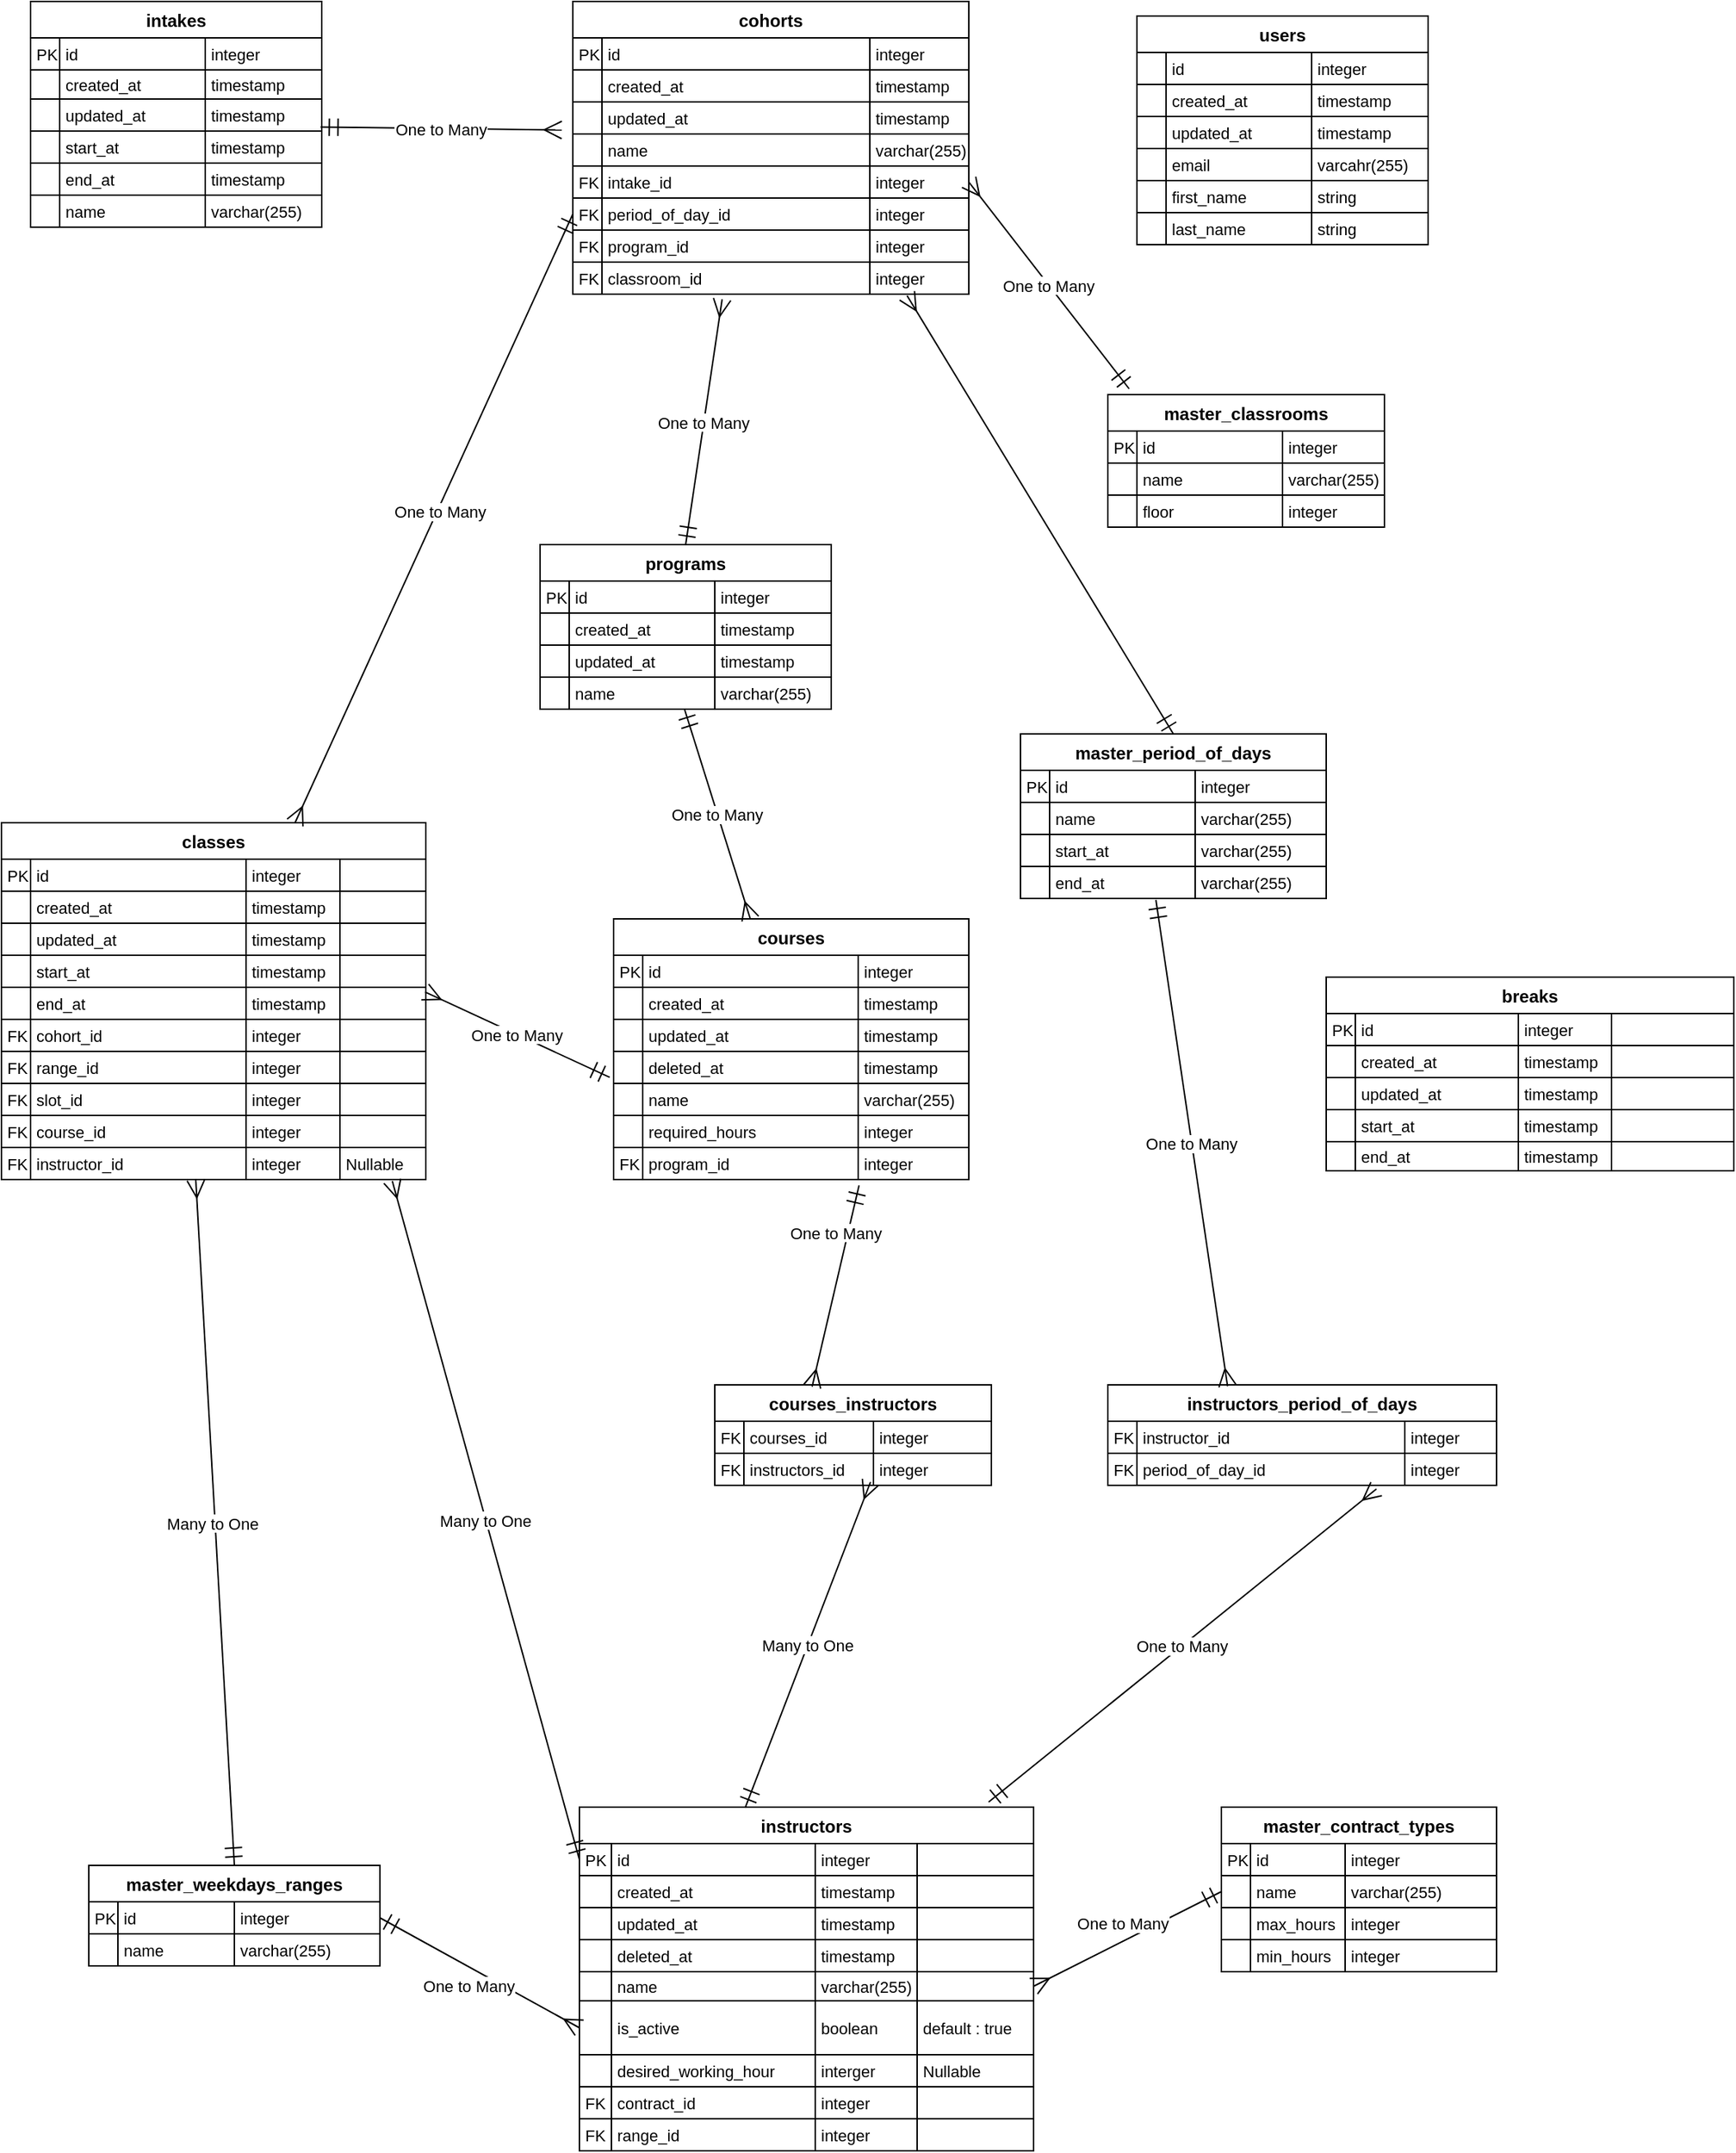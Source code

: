 <mxfile version="23.1.6" type="google">
  <diagram id="C5RBs43oDa-KdzZeNtuy" name="Page-1">
    <mxGraphModel grid="1" page="1" gridSize="10" guides="1" tooltips="1" connect="1" arrows="1" fold="1" pageScale="1" pageWidth="827" pageHeight="1169" math="0" shadow="0">
      <root>
        <mxCell id="WIyWlLk6GJQsqaUBKTNV-0" />
        <mxCell id="WIyWlLk6GJQsqaUBKTNV-1" parent="WIyWlLk6GJQsqaUBKTNV-0" />
        <mxCell id="NM2bZeUaChRc7whld1gX-677" value="intakes" style="shape=table;startSize=25;container=1;collapsible=0;childLayout=tableLayout;fixedRows=1;rowLines=1;fontStyle=1;align=center;resizeLast=1;" vertex="1" parent="WIyWlLk6GJQsqaUBKTNV-1">
          <mxGeometry x="40" y="40" width="200" height="155" as="geometry" />
        </mxCell>
        <mxCell id="NM2bZeUaChRc7whld1gX-678" style="shape=tableRow;horizontal=0;startSize=0;swimlaneHead=0;swimlaneBody=0;fillColor=none;collapsible=0;dropTarget=0;points=[[0,0.5],[1,0.5]];portConstraint=eastwest;top=0;left=0;right=0;bottom=0;" vertex="1" parent="NM2bZeUaChRc7whld1gX-677">
          <mxGeometry y="25" width="200" height="22" as="geometry" />
        </mxCell>
        <mxCell id="3hwp0AC8L7Y_yxLi8A7c-24" value="PK" style="shape=partialRectangle;connectable=0;fillColor=none;top=0;left=0;bottom=0;right=0;align=left;spacingLeft=2;overflow=hidden;fontSize=11;" vertex="1" parent="NM2bZeUaChRc7whld1gX-678">
          <mxGeometry width="20" height="22" as="geometry">
            <mxRectangle width="20" height="22" as="alternateBounds" />
          </mxGeometry>
        </mxCell>
        <mxCell id="NM2bZeUaChRc7whld1gX-679" value="id" style="shape=partialRectangle;connectable=0;fillColor=none;top=0;left=0;bottom=0;right=0;align=left;spacingLeft=2;overflow=hidden;fontSize=11;" vertex="1" parent="NM2bZeUaChRc7whld1gX-678">
          <mxGeometry x="20" width="100" height="22" as="geometry">
            <mxRectangle width="100" height="22" as="alternateBounds" />
          </mxGeometry>
        </mxCell>
        <mxCell id="NM2bZeUaChRc7whld1gX-680" value="integer" style="shape=partialRectangle;connectable=0;fillColor=none;top=0;left=0;bottom=0;right=0;align=left;spacingLeft=2;overflow=hidden;fontSize=11;" vertex="1" parent="NM2bZeUaChRc7whld1gX-678">
          <mxGeometry x="120" width="80" height="22" as="geometry">
            <mxRectangle width="80" height="22" as="alternateBounds" />
          </mxGeometry>
        </mxCell>
        <mxCell id="NM2bZeUaChRc7whld1gX-681" style="shape=tableRow;horizontal=0;startSize=0;swimlaneHead=0;swimlaneBody=0;fillColor=none;collapsible=0;dropTarget=0;points=[[0,0.5],[1,0.5]];portConstraint=eastwest;top=0;left=0;right=0;bottom=0;" vertex="1" parent="NM2bZeUaChRc7whld1gX-677">
          <mxGeometry y="47" width="200" height="20" as="geometry" />
        </mxCell>
        <mxCell id="3hwp0AC8L7Y_yxLi8A7c-25" style="shape=partialRectangle;connectable=0;fillColor=none;top=0;left=0;bottom=0;right=0;align=left;spacingLeft=2;overflow=hidden;fontSize=11;" vertex="1" parent="NM2bZeUaChRc7whld1gX-681">
          <mxGeometry width="20" height="20" as="geometry">
            <mxRectangle width="20" height="20" as="alternateBounds" />
          </mxGeometry>
        </mxCell>
        <mxCell id="NM2bZeUaChRc7whld1gX-682" value="created_at" style="shape=partialRectangle;connectable=0;fillColor=none;top=0;left=0;bottom=0;right=0;align=left;spacingLeft=2;overflow=hidden;fontSize=11;" vertex="1" parent="NM2bZeUaChRc7whld1gX-681">
          <mxGeometry x="20" width="100" height="20" as="geometry">
            <mxRectangle width="100" height="20" as="alternateBounds" />
          </mxGeometry>
        </mxCell>
        <mxCell id="NM2bZeUaChRc7whld1gX-683" value="timestamp" style="shape=partialRectangle;connectable=0;fillColor=none;top=0;left=0;bottom=0;right=0;align=left;spacingLeft=2;overflow=hidden;fontSize=11;" vertex="1" parent="NM2bZeUaChRc7whld1gX-681">
          <mxGeometry x="120" width="80" height="20" as="geometry">
            <mxRectangle width="80" height="20" as="alternateBounds" />
          </mxGeometry>
        </mxCell>
        <mxCell id="NM2bZeUaChRc7whld1gX-684" style="shape=tableRow;horizontal=0;startSize=0;swimlaneHead=0;swimlaneBody=0;fillColor=none;collapsible=0;dropTarget=0;points=[[0,0.5],[1,0.5]];portConstraint=eastwest;top=0;left=0;right=0;bottom=0;" vertex="1" parent="NM2bZeUaChRc7whld1gX-677">
          <mxGeometry y="67" width="200" height="22" as="geometry" />
        </mxCell>
        <mxCell id="3hwp0AC8L7Y_yxLi8A7c-26" style="shape=partialRectangle;connectable=0;fillColor=none;top=0;left=0;bottom=0;right=0;align=left;spacingLeft=2;overflow=hidden;fontSize=11;" vertex="1" parent="NM2bZeUaChRc7whld1gX-684">
          <mxGeometry width="20" height="22" as="geometry">
            <mxRectangle width="20" height="22" as="alternateBounds" />
          </mxGeometry>
        </mxCell>
        <mxCell id="NM2bZeUaChRc7whld1gX-685" value="updated_at" style="shape=partialRectangle;connectable=0;fillColor=none;top=0;left=0;bottom=0;right=0;align=left;spacingLeft=2;overflow=hidden;fontSize=11;" vertex="1" parent="NM2bZeUaChRc7whld1gX-684">
          <mxGeometry x="20" width="100" height="22" as="geometry">
            <mxRectangle width="100" height="22" as="alternateBounds" />
          </mxGeometry>
        </mxCell>
        <mxCell id="NM2bZeUaChRc7whld1gX-686" value="timestamp" style="shape=partialRectangle;connectable=0;fillColor=none;top=0;left=0;bottom=0;right=0;align=left;spacingLeft=2;overflow=hidden;fontSize=11;" vertex="1" parent="NM2bZeUaChRc7whld1gX-684">
          <mxGeometry x="120" width="80" height="22" as="geometry">
            <mxRectangle width="80" height="22" as="alternateBounds" />
          </mxGeometry>
        </mxCell>
        <mxCell id="NM2bZeUaChRc7whld1gX-687" style="shape=tableRow;horizontal=0;startSize=0;swimlaneHead=0;swimlaneBody=0;fillColor=none;collapsible=0;dropTarget=0;points=[[0,0.5],[1,0.5]];portConstraint=eastwest;top=0;left=0;right=0;bottom=0;" vertex="1" parent="NM2bZeUaChRc7whld1gX-677">
          <mxGeometry y="89" width="200" height="22" as="geometry" />
        </mxCell>
        <mxCell id="3hwp0AC8L7Y_yxLi8A7c-27" style="shape=partialRectangle;connectable=0;fillColor=none;top=0;left=0;bottom=0;right=0;align=left;spacingLeft=2;overflow=hidden;fontSize=11;" vertex="1" parent="NM2bZeUaChRc7whld1gX-687">
          <mxGeometry width="20" height="22" as="geometry">
            <mxRectangle width="20" height="22" as="alternateBounds" />
          </mxGeometry>
        </mxCell>
        <mxCell id="NM2bZeUaChRc7whld1gX-688" value="start_at" style="shape=partialRectangle;connectable=0;fillColor=none;top=0;left=0;bottom=0;right=0;align=left;spacingLeft=2;overflow=hidden;fontSize=11;" vertex="1" parent="NM2bZeUaChRc7whld1gX-687">
          <mxGeometry x="20" width="100" height="22" as="geometry">
            <mxRectangle width="100" height="22" as="alternateBounds" />
          </mxGeometry>
        </mxCell>
        <mxCell id="NM2bZeUaChRc7whld1gX-689" value="timestamp" style="shape=partialRectangle;connectable=0;fillColor=none;top=0;left=0;bottom=0;right=0;align=left;spacingLeft=2;overflow=hidden;fontSize=11;" vertex="1" parent="NM2bZeUaChRc7whld1gX-687">
          <mxGeometry x="120" width="80" height="22" as="geometry">
            <mxRectangle width="80" height="22" as="alternateBounds" />
          </mxGeometry>
        </mxCell>
        <mxCell id="CI_YzD3PqOMXaUtPxJg1-86" style="shape=tableRow;horizontal=0;startSize=0;swimlaneHead=0;swimlaneBody=0;fillColor=none;collapsible=0;dropTarget=0;points=[[0,0.5],[1,0.5]];portConstraint=eastwest;top=0;left=0;right=0;bottom=0;" vertex="1" parent="NM2bZeUaChRc7whld1gX-677">
          <mxGeometry y="111" width="200" height="22" as="geometry" />
        </mxCell>
        <mxCell id="CI_YzD3PqOMXaUtPxJg1-87" style="shape=partialRectangle;connectable=0;fillColor=none;top=0;left=0;bottom=0;right=0;align=left;spacingLeft=2;overflow=hidden;fontSize=11;" vertex="1" parent="CI_YzD3PqOMXaUtPxJg1-86">
          <mxGeometry width="20" height="22" as="geometry">
            <mxRectangle width="20" height="22" as="alternateBounds" />
          </mxGeometry>
        </mxCell>
        <mxCell id="CI_YzD3PqOMXaUtPxJg1-88" value="end_at" style="shape=partialRectangle;connectable=0;fillColor=none;top=0;left=0;bottom=0;right=0;align=left;spacingLeft=2;overflow=hidden;fontSize=11;" vertex="1" parent="CI_YzD3PqOMXaUtPxJg1-86">
          <mxGeometry x="20" width="100" height="22" as="geometry">
            <mxRectangle width="100" height="22" as="alternateBounds" />
          </mxGeometry>
        </mxCell>
        <mxCell id="CI_YzD3PqOMXaUtPxJg1-89" value="timestamp" style="shape=partialRectangle;connectable=0;fillColor=none;top=0;left=0;bottom=0;right=0;align=left;spacingLeft=2;overflow=hidden;fontSize=11;" vertex="1" parent="CI_YzD3PqOMXaUtPxJg1-86">
          <mxGeometry x="120" width="80" height="22" as="geometry">
            <mxRectangle width="80" height="22" as="alternateBounds" />
          </mxGeometry>
        </mxCell>
        <mxCell id="NM2bZeUaChRc7whld1gX-1042" style="shape=tableRow;horizontal=0;startSize=0;swimlaneHead=0;swimlaneBody=0;fillColor=none;collapsible=0;dropTarget=0;points=[[0,0.5],[1,0.5]];portConstraint=eastwest;top=0;left=0;right=0;bottom=0;" vertex="1" parent="NM2bZeUaChRc7whld1gX-677">
          <mxGeometry y="133" width="200" height="22" as="geometry" />
        </mxCell>
        <mxCell id="3hwp0AC8L7Y_yxLi8A7c-28" style="shape=partialRectangle;connectable=0;fillColor=none;top=0;left=0;bottom=0;right=0;align=left;spacingLeft=2;overflow=hidden;fontSize=11;" vertex="1" parent="NM2bZeUaChRc7whld1gX-1042">
          <mxGeometry width="20" height="22" as="geometry">
            <mxRectangle width="20" height="22" as="alternateBounds" />
          </mxGeometry>
        </mxCell>
        <mxCell id="NM2bZeUaChRc7whld1gX-1043" value="name" style="shape=partialRectangle;connectable=0;fillColor=none;top=0;left=0;bottom=0;right=0;align=left;spacingLeft=2;overflow=hidden;fontSize=11;" vertex="1" parent="NM2bZeUaChRc7whld1gX-1042">
          <mxGeometry x="20" width="100" height="22" as="geometry">
            <mxRectangle width="100" height="22" as="alternateBounds" />
          </mxGeometry>
        </mxCell>
        <mxCell id="NM2bZeUaChRc7whld1gX-1044" value="varchar(255)" style="shape=partialRectangle;connectable=0;fillColor=none;top=0;left=0;bottom=0;right=0;align=left;spacingLeft=2;overflow=hidden;fontSize=11;" vertex="1" parent="NM2bZeUaChRc7whld1gX-1042">
          <mxGeometry x="120" width="80" height="22" as="geometry">
            <mxRectangle width="80" height="22" as="alternateBounds" />
          </mxGeometry>
        </mxCell>
        <mxCell id="NM2bZeUaChRc7whld1gX-693" value="cohorts" style="shape=table;startSize=25;container=1;collapsible=0;childLayout=tableLayout;fixedRows=1;rowLines=1;fontStyle=1;align=center;resizeLast=1;" vertex="1" parent="WIyWlLk6GJQsqaUBKTNV-1">
          <mxGeometry x="412.5" y="40" width="272" height="201" as="geometry" />
        </mxCell>
        <mxCell id="NM2bZeUaChRc7whld1gX-694" style="shape=tableRow;horizontal=0;startSize=0;swimlaneHead=0;swimlaneBody=0;fillColor=none;collapsible=0;dropTarget=0;points=[[0,0.5],[1,0.5]];portConstraint=eastwest;top=0;left=0;right=0;bottom=0;" vertex="1" parent="NM2bZeUaChRc7whld1gX-693">
          <mxGeometry y="25" width="272" height="22" as="geometry" />
        </mxCell>
        <mxCell id="3hwp0AC8L7Y_yxLi8A7c-5" value="PK" style="shape=partialRectangle;connectable=0;fillColor=none;top=0;left=0;bottom=0;right=0;align=left;spacingLeft=2;overflow=hidden;fontSize=11;" vertex="1" parent="NM2bZeUaChRc7whld1gX-694">
          <mxGeometry width="20" height="22" as="geometry">
            <mxRectangle width="20" height="22" as="alternateBounds" />
          </mxGeometry>
        </mxCell>
        <mxCell id="NM2bZeUaChRc7whld1gX-695" value="id" style="shape=partialRectangle;connectable=0;fillColor=none;top=0;left=0;bottom=0;right=0;align=left;spacingLeft=2;overflow=hidden;fontSize=11;" vertex="1" parent="NM2bZeUaChRc7whld1gX-694">
          <mxGeometry x="20" width="184" height="22" as="geometry">
            <mxRectangle width="184" height="22" as="alternateBounds" />
          </mxGeometry>
        </mxCell>
        <mxCell id="NM2bZeUaChRc7whld1gX-696" value="integer" style="shape=partialRectangle;connectable=0;fillColor=none;top=0;left=0;bottom=0;right=0;align=left;spacingLeft=2;overflow=hidden;fontSize=11;" vertex="1" parent="NM2bZeUaChRc7whld1gX-694">
          <mxGeometry x="204" width="68" height="22" as="geometry">
            <mxRectangle width="68" height="22" as="alternateBounds" />
          </mxGeometry>
        </mxCell>
        <mxCell id="NM2bZeUaChRc7whld1gX-697" style="shape=tableRow;horizontal=0;startSize=0;swimlaneHead=0;swimlaneBody=0;fillColor=none;collapsible=0;dropTarget=0;points=[[0,0.5],[1,0.5]];portConstraint=eastwest;top=0;left=0;right=0;bottom=0;" vertex="1" parent="NM2bZeUaChRc7whld1gX-693">
          <mxGeometry y="47" width="272" height="22" as="geometry" />
        </mxCell>
        <mxCell id="3hwp0AC8L7Y_yxLi8A7c-6" style="shape=partialRectangle;connectable=0;fillColor=none;top=0;left=0;bottom=0;right=0;align=left;spacingLeft=2;overflow=hidden;fontSize=11;" vertex="1" parent="NM2bZeUaChRc7whld1gX-697">
          <mxGeometry width="20" height="22" as="geometry">
            <mxRectangle width="20" height="22" as="alternateBounds" />
          </mxGeometry>
        </mxCell>
        <mxCell id="NM2bZeUaChRc7whld1gX-698" value="created_at" style="shape=partialRectangle;connectable=0;fillColor=none;top=0;left=0;bottom=0;right=0;align=left;spacingLeft=2;overflow=hidden;fontSize=11;" vertex="1" parent="NM2bZeUaChRc7whld1gX-697">
          <mxGeometry x="20" width="184" height="22" as="geometry">
            <mxRectangle width="184" height="22" as="alternateBounds" />
          </mxGeometry>
        </mxCell>
        <mxCell id="NM2bZeUaChRc7whld1gX-699" value="timestamp" style="shape=partialRectangle;connectable=0;fillColor=none;top=0;left=0;bottom=0;right=0;align=left;spacingLeft=2;overflow=hidden;fontSize=11;" vertex="1" parent="NM2bZeUaChRc7whld1gX-697">
          <mxGeometry x="204" width="68" height="22" as="geometry">
            <mxRectangle width="68" height="22" as="alternateBounds" />
          </mxGeometry>
        </mxCell>
        <mxCell id="NM2bZeUaChRc7whld1gX-700" style="shape=tableRow;horizontal=0;startSize=0;swimlaneHead=0;swimlaneBody=0;fillColor=none;collapsible=0;dropTarget=0;points=[[0,0.5],[1,0.5]];portConstraint=eastwest;top=0;left=0;right=0;bottom=0;" vertex="1" parent="NM2bZeUaChRc7whld1gX-693">
          <mxGeometry y="69" width="272" height="22" as="geometry" />
        </mxCell>
        <mxCell id="3hwp0AC8L7Y_yxLi8A7c-7" style="shape=partialRectangle;connectable=0;fillColor=none;top=0;left=0;bottom=0;right=0;align=left;spacingLeft=2;overflow=hidden;fontSize=11;" vertex="1" parent="NM2bZeUaChRc7whld1gX-700">
          <mxGeometry width="20" height="22" as="geometry">
            <mxRectangle width="20" height="22" as="alternateBounds" />
          </mxGeometry>
        </mxCell>
        <mxCell id="NM2bZeUaChRc7whld1gX-701" value="updated_at" style="shape=partialRectangle;connectable=0;fillColor=none;top=0;left=0;bottom=0;right=0;align=left;spacingLeft=2;overflow=hidden;fontSize=11;" vertex="1" parent="NM2bZeUaChRc7whld1gX-700">
          <mxGeometry x="20" width="184" height="22" as="geometry">
            <mxRectangle width="184" height="22" as="alternateBounds" />
          </mxGeometry>
        </mxCell>
        <mxCell id="NM2bZeUaChRc7whld1gX-702" value="timestamp" style="shape=partialRectangle;connectable=0;fillColor=none;top=0;left=0;bottom=0;right=0;align=left;spacingLeft=2;overflow=hidden;fontSize=11;" vertex="1" parent="NM2bZeUaChRc7whld1gX-700">
          <mxGeometry x="204" width="68" height="22" as="geometry">
            <mxRectangle width="68" height="22" as="alternateBounds" />
          </mxGeometry>
        </mxCell>
        <mxCell id="NM2bZeUaChRc7whld1gX-703" style="shape=tableRow;horizontal=0;startSize=0;swimlaneHead=0;swimlaneBody=0;fillColor=none;collapsible=0;dropTarget=0;points=[[0,0.5],[1,0.5]];portConstraint=eastwest;top=0;left=0;right=0;bottom=0;" vertex="1" parent="NM2bZeUaChRc7whld1gX-693">
          <mxGeometry y="91" width="272" height="22" as="geometry" />
        </mxCell>
        <mxCell id="3hwp0AC8L7Y_yxLi8A7c-8" style="shape=partialRectangle;connectable=0;fillColor=none;top=0;left=0;bottom=0;right=0;align=left;spacingLeft=2;overflow=hidden;fontSize=11;" vertex="1" parent="NM2bZeUaChRc7whld1gX-703">
          <mxGeometry width="20" height="22" as="geometry">
            <mxRectangle width="20" height="22" as="alternateBounds" />
          </mxGeometry>
        </mxCell>
        <mxCell id="NM2bZeUaChRc7whld1gX-704" value="name" style="shape=partialRectangle;connectable=0;fillColor=none;top=0;left=0;bottom=0;right=0;align=left;spacingLeft=2;overflow=hidden;fontSize=11;" vertex="1" parent="NM2bZeUaChRc7whld1gX-703">
          <mxGeometry x="20" width="184" height="22" as="geometry">
            <mxRectangle width="184" height="22" as="alternateBounds" />
          </mxGeometry>
        </mxCell>
        <mxCell id="NM2bZeUaChRc7whld1gX-705" value="varchar(255)" style="shape=partialRectangle;connectable=0;fillColor=none;top=0;left=0;bottom=0;right=0;align=left;spacingLeft=2;overflow=hidden;fontSize=11;" vertex="1" parent="NM2bZeUaChRc7whld1gX-703">
          <mxGeometry x="204" width="68" height="22" as="geometry">
            <mxRectangle width="68" height="22" as="alternateBounds" />
          </mxGeometry>
        </mxCell>
        <mxCell id="NM2bZeUaChRc7whld1gX-1045" style="shape=tableRow;horizontal=0;startSize=0;swimlaneHead=0;swimlaneBody=0;fillColor=none;collapsible=0;dropTarget=0;points=[[0,0.5],[1,0.5]];portConstraint=eastwest;top=0;left=0;right=0;bottom=0;" vertex="1" parent="NM2bZeUaChRc7whld1gX-693">
          <mxGeometry y="113" width="272" height="22" as="geometry" />
        </mxCell>
        <mxCell id="3hwp0AC8L7Y_yxLi8A7c-9" value="FK" style="shape=partialRectangle;connectable=0;fillColor=none;top=0;left=0;bottom=0;right=0;align=left;spacingLeft=2;overflow=hidden;fontSize=11;" vertex="1" parent="NM2bZeUaChRc7whld1gX-1045">
          <mxGeometry width="20" height="22" as="geometry">
            <mxRectangle width="20" height="22" as="alternateBounds" />
          </mxGeometry>
        </mxCell>
        <mxCell id="NM2bZeUaChRc7whld1gX-1046" value="intake_id" style="shape=partialRectangle;connectable=0;fillColor=none;top=0;left=0;bottom=0;right=0;align=left;spacingLeft=2;overflow=hidden;fontSize=11;" vertex="1" parent="NM2bZeUaChRc7whld1gX-1045">
          <mxGeometry x="20" width="184" height="22" as="geometry">
            <mxRectangle width="184" height="22" as="alternateBounds" />
          </mxGeometry>
        </mxCell>
        <mxCell id="NM2bZeUaChRc7whld1gX-1047" value="integer" style="shape=partialRectangle;connectable=0;fillColor=none;top=0;left=0;bottom=0;right=0;align=left;spacingLeft=2;overflow=hidden;fontSize=11;" vertex="1" parent="NM2bZeUaChRc7whld1gX-1045">
          <mxGeometry x="204" width="68" height="22" as="geometry">
            <mxRectangle width="68" height="22" as="alternateBounds" />
          </mxGeometry>
        </mxCell>
        <mxCell id="NM2bZeUaChRc7whld1gX-706" style="shape=tableRow;horizontal=0;startSize=0;swimlaneHead=0;swimlaneBody=0;fillColor=none;collapsible=0;dropTarget=0;points=[[0,0.5],[1,0.5]];portConstraint=eastwest;top=0;left=0;right=0;bottom=0;" vertex="1" parent="NM2bZeUaChRc7whld1gX-693">
          <mxGeometry y="135" width="272" height="22" as="geometry" />
        </mxCell>
        <mxCell id="3hwp0AC8L7Y_yxLi8A7c-10" value="FK" style="shape=partialRectangle;connectable=0;fillColor=none;top=0;left=0;bottom=0;right=0;align=left;spacingLeft=2;overflow=hidden;fontSize=11;" vertex="1" parent="NM2bZeUaChRc7whld1gX-706">
          <mxGeometry width="20" height="22" as="geometry">
            <mxRectangle width="20" height="22" as="alternateBounds" />
          </mxGeometry>
        </mxCell>
        <mxCell id="NM2bZeUaChRc7whld1gX-707" value="period_of_day_id" style="shape=partialRectangle;connectable=0;fillColor=none;top=0;left=0;bottom=0;right=0;align=left;spacingLeft=2;overflow=hidden;fontSize=11;" vertex="1" parent="NM2bZeUaChRc7whld1gX-706">
          <mxGeometry x="20" width="184" height="22" as="geometry">
            <mxRectangle width="184" height="22" as="alternateBounds" />
          </mxGeometry>
        </mxCell>
        <mxCell id="NM2bZeUaChRc7whld1gX-708" value="integer" style="shape=partialRectangle;connectable=0;fillColor=none;top=0;left=0;bottom=0;right=0;align=left;spacingLeft=2;overflow=hidden;fontSize=11;" vertex="1" parent="NM2bZeUaChRc7whld1gX-706">
          <mxGeometry x="204" width="68" height="22" as="geometry">
            <mxRectangle width="68" height="22" as="alternateBounds" />
          </mxGeometry>
        </mxCell>
        <mxCell id="NM2bZeUaChRc7whld1gX-709" style="shape=tableRow;horizontal=0;startSize=0;swimlaneHead=0;swimlaneBody=0;fillColor=none;collapsible=0;dropTarget=0;points=[[0,0.5],[1,0.5]];portConstraint=eastwest;top=0;left=0;right=0;bottom=0;" vertex="1" parent="NM2bZeUaChRc7whld1gX-693">
          <mxGeometry y="157" width="272" height="22" as="geometry" />
        </mxCell>
        <mxCell id="3hwp0AC8L7Y_yxLi8A7c-11" value="FK" style="shape=partialRectangle;connectable=0;fillColor=none;top=0;left=0;bottom=0;right=0;align=left;spacingLeft=2;overflow=hidden;fontSize=11;" vertex="1" parent="NM2bZeUaChRc7whld1gX-709">
          <mxGeometry width="20" height="22" as="geometry">
            <mxRectangle width="20" height="22" as="alternateBounds" />
          </mxGeometry>
        </mxCell>
        <mxCell id="NM2bZeUaChRc7whld1gX-710" value="program_id" style="shape=partialRectangle;connectable=0;fillColor=none;top=0;left=0;bottom=0;right=0;align=left;spacingLeft=2;overflow=hidden;fontSize=11;" vertex="1" parent="NM2bZeUaChRc7whld1gX-709">
          <mxGeometry x="20" width="184" height="22" as="geometry">
            <mxRectangle width="184" height="22" as="alternateBounds" />
          </mxGeometry>
        </mxCell>
        <mxCell id="NM2bZeUaChRc7whld1gX-711" value="integer" style="shape=partialRectangle;connectable=0;fillColor=none;top=0;left=0;bottom=0;right=0;align=left;spacingLeft=2;overflow=hidden;fontSize=11;" vertex="1" parent="NM2bZeUaChRc7whld1gX-709">
          <mxGeometry x="204" width="68" height="22" as="geometry">
            <mxRectangle width="68" height="22" as="alternateBounds" />
          </mxGeometry>
        </mxCell>
        <mxCell id="3hwp0AC8L7Y_yxLi8A7c-1" style="shape=tableRow;horizontal=0;startSize=0;swimlaneHead=0;swimlaneBody=0;fillColor=none;collapsible=0;dropTarget=0;points=[[0,0.5],[1,0.5]];portConstraint=eastwest;top=0;left=0;right=0;bottom=0;" vertex="1" parent="NM2bZeUaChRc7whld1gX-693">
          <mxGeometry y="179" width="272" height="22" as="geometry" />
        </mxCell>
        <mxCell id="3hwp0AC8L7Y_yxLi8A7c-13" value="FK" style="shape=partialRectangle;connectable=0;fillColor=none;top=0;left=0;bottom=0;right=0;align=left;spacingLeft=2;overflow=hidden;fontSize=11;" vertex="1" parent="3hwp0AC8L7Y_yxLi8A7c-1">
          <mxGeometry width="20" height="22" as="geometry">
            <mxRectangle width="20" height="22" as="alternateBounds" />
          </mxGeometry>
        </mxCell>
        <mxCell id="3hwp0AC8L7Y_yxLi8A7c-2" value="classroom_id" style="shape=partialRectangle;connectable=0;fillColor=none;top=0;left=0;bottom=0;right=0;align=left;spacingLeft=2;overflow=hidden;fontSize=11;" vertex="1" parent="3hwp0AC8L7Y_yxLi8A7c-1">
          <mxGeometry x="20" width="184" height="22" as="geometry">
            <mxRectangle width="184" height="22" as="alternateBounds" />
          </mxGeometry>
        </mxCell>
        <mxCell id="3hwp0AC8L7Y_yxLi8A7c-3" value="integer" style="shape=partialRectangle;connectable=0;fillColor=none;top=0;left=0;bottom=0;right=0;align=left;spacingLeft=2;overflow=hidden;fontSize=11;" vertex="1" parent="3hwp0AC8L7Y_yxLi8A7c-1">
          <mxGeometry x="204" width="68" height="22" as="geometry">
            <mxRectangle width="68" height="22" as="alternateBounds" />
          </mxGeometry>
        </mxCell>
        <mxCell id="NM2bZeUaChRc7whld1gX-715" value="programs" style="shape=table;startSize=25;container=1;collapsible=0;childLayout=tableLayout;fixedRows=1;rowLines=1;fontStyle=1;align=center;resizeLast=1;" vertex="1" parent="WIyWlLk6GJQsqaUBKTNV-1">
          <mxGeometry x="390" y="413" width="200" height="113" as="geometry" />
        </mxCell>
        <mxCell id="NM2bZeUaChRc7whld1gX-716" style="shape=tableRow;horizontal=0;startSize=0;swimlaneHead=0;swimlaneBody=0;fillColor=none;collapsible=0;dropTarget=0;points=[[0,0.5],[1,0.5]];portConstraint=eastwest;top=0;left=0;right=0;bottom=0;" vertex="1" parent="NM2bZeUaChRc7whld1gX-715">
          <mxGeometry y="25" width="200" height="22" as="geometry" />
        </mxCell>
        <mxCell id="3hwp0AC8L7Y_yxLi8A7c-33" value="PK" style="shape=partialRectangle;connectable=0;fillColor=none;top=0;left=0;bottom=0;right=0;align=left;spacingLeft=2;overflow=hidden;fontSize=11;" vertex="1" parent="NM2bZeUaChRc7whld1gX-716">
          <mxGeometry width="20" height="22" as="geometry">
            <mxRectangle width="20" height="22" as="alternateBounds" />
          </mxGeometry>
        </mxCell>
        <mxCell id="NM2bZeUaChRc7whld1gX-717" value="id" style="shape=partialRectangle;connectable=0;fillColor=none;top=0;left=0;bottom=0;right=0;align=left;spacingLeft=2;overflow=hidden;fontSize=11;" vertex="1" parent="NM2bZeUaChRc7whld1gX-716">
          <mxGeometry x="20" width="100" height="22" as="geometry">
            <mxRectangle width="100" height="22" as="alternateBounds" />
          </mxGeometry>
        </mxCell>
        <mxCell id="NM2bZeUaChRc7whld1gX-718" value="integer" style="shape=partialRectangle;connectable=0;fillColor=none;top=0;left=0;bottom=0;right=0;align=left;spacingLeft=2;overflow=hidden;fontSize=11;" vertex="1" parent="NM2bZeUaChRc7whld1gX-716">
          <mxGeometry x="120" width="80" height="22" as="geometry">
            <mxRectangle width="80" height="22" as="alternateBounds" />
          </mxGeometry>
        </mxCell>
        <mxCell id="NM2bZeUaChRc7whld1gX-719" style="shape=tableRow;horizontal=0;startSize=0;swimlaneHead=0;swimlaneBody=0;fillColor=none;collapsible=0;dropTarget=0;points=[[0,0.5],[1,0.5]];portConstraint=eastwest;top=0;left=0;right=0;bottom=0;" vertex="1" parent="NM2bZeUaChRc7whld1gX-715">
          <mxGeometry y="47" width="200" height="22" as="geometry" />
        </mxCell>
        <mxCell id="3hwp0AC8L7Y_yxLi8A7c-34" style="shape=partialRectangle;connectable=0;fillColor=none;top=0;left=0;bottom=0;right=0;align=left;spacingLeft=2;overflow=hidden;fontSize=11;" vertex="1" parent="NM2bZeUaChRc7whld1gX-719">
          <mxGeometry width="20" height="22" as="geometry">
            <mxRectangle width="20" height="22" as="alternateBounds" />
          </mxGeometry>
        </mxCell>
        <mxCell id="NM2bZeUaChRc7whld1gX-720" value="created_at" style="shape=partialRectangle;connectable=0;fillColor=none;top=0;left=0;bottom=0;right=0;align=left;spacingLeft=2;overflow=hidden;fontSize=11;" vertex="1" parent="NM2bZeUaChRc7whld1gX-719">
          <mxGeometry x="20" width="100" height="22" as="geometry">
            <mxRectangle width="100" height="22" as="alternateBounds" />
          </mxGeometry>
        </mxCell>
        <mxCell id="NM2bZeUaChRc7whld1gX-721" value="timestamp" style="shape=partialRectangle;connectable=0;fillColor=none;top=0;left=0;bottom=0;right=0;align=left;spacingLeft=2;overflow=hidden;fontSize=11;" vertex="1" parent="NM2bZeUaChRc7whld1gX-719">
          <mxGeometry x="120" width="80" height="22" as="geometry">
            <mxRectangle width="80" height="22" as="alternateBounds" />
          </mxGeometry>
        </mxCell>
        <mxCell id="NM2bZeUaChRc7whld1gX-722" style="shape=tableRow;horizontal=0;startSize=0;swimlaneHead=0;swimlaneBody=0;fillColor=none;collapsible=0;dropTarget=0;points=[[0,0.5],[1,0.5]];portConstraint=eastwest;top=0;left=0;right=0;bottom=0;" vertex="1" parent="NM2bZeUaChRc7whld1gX-715">
          <mxGeometry y="69" width="200" height="22" as="geometry" />
        </mxCell>
        <mxCell id="3hwp0AC8L7Y_yxLi8A7c-35" style="shape=partialRectangle;connectable=0;fillColor=none;top=0;left=0;bottom=0;right=0;align=left;spacingLeft=2;overflow=hidden;fontSize=11;" vertex="1" parent="NM2bZeUaChRc7whld1gX-722">
          <mxGeometry width="20" height="22" as="geometry">
            <mxRectangle width="20" height="22" as="alternateBounds" />
          </mxGeometry>
        </mxCell>
        <mxCell id="NM2bZeUaChRc7whld1gX-723" value="updated_at" style="shape=partialRectangle;connectable=0;fillColor=none;top=0;left=0;bottom=0;right=0;align=left;spacingLeft=2;overflow=hidden;fontSize=11;" vertex="1" parent="NM2bZeUaChRc7whld1gX-722">
          <mxGeometry x="20" width="100" height="22" as="geometry">
            <mxRectangle width="100" height="22" as="alternateBounds" />
          </mxGeometry>
        </mxCell>
        <mxCell id="NM2bZeUaChRc7whld1gX-724" value="timestamp" style="shape=partialRectangle;connectable=0;fillColor=none;top=0;left=0;bottom=0;right=0;align=left;spacingLeft=2;overflow=hidden;fontSize=11;" vertex="1" parent="NM2bZeUaChRc7whld1gX-722">
          <mxGeometry x="120" width="80" height="22" as="geometry">
            <mxRectangle width="80" height="22" as="alternateBounds" />
          </mxGeometry>
        </mxCell>
        <mxCell id="NM2bZeUaChRc7whld1gX-725" style="shape=tableRow;horizontal=0;startSize=0;swimlaneHead=0;swimlaneBody=0;fillColor=none;collapsible=0;dropTarget=0;points=[[0,0.5],[1,0.5]];portConstraint=eastwest;top=0;left=0;right=0;bottom=0;" vertex="1" parent="NM2bZeUaChRc7whld1gX-715">
          <mxGeometry y="91" width="200" height="22" as="geometry" />
        </mxCell>
        <mxCell id="3hwp0AC8L7Y_yxLi8A7c-36" style="shape=partialRectangle;connectable=0;fillColor=none;top=0;left=0;bottom=0;right=0;align=left;spacingLeft=2;overflow=hidden;fontSize=11;" vertex="1" parent="NM2bZeUaChRc7whld1gX-725">
          <mxGeometry width="20" height="22" as="geometry">
            <mxRectangle width="20" height="22" as="alternateBounds" />
          </mxGeometry>
        </mxCell>
        <mxCell id="NM2bZeUaChRc7whld1gX-726" value="name" style="shape=partialRectangle;connectable=0;fillColor=none;top=0;left=0;bottom=0;right=0;align=left;spacingLeft=2;overflow=hidden;fontSize=11;" vertex="1" parent="NM2bZeUaChRc7whld1gX-725">
          <mxGeometry x="20" width="100" height="22" as="geometry">
            <mxRectangle width="100" height="22" as="alternateBounds" />
          </mxGeometry>
        </mxCell>
        <mxCell id="NM2bZeUaChRc7whld1gX-727" value="varchar(255)" style="shape=partialRectangle;connectable=0;fillColor=none;top=0;left=0;bottom=0;right=0;align=left;spacingLeft=2;overflow=hidden;fontSize=11;" vertex="1" parent="NM2bZeUaChRc7whld1gX-725">
          <mxGeometry x="120" width="80" height="22" as="geometry">
            <mxRectangle width="80" height="22" as="alternateBounds" />
          </mxGeometry>
        </mxCell>
        <mxCell id="NM2bZeUaChRc7whld1gX-763" value="classes" style="shape=table;startSize=25;container=1;collapsible=0;childLayout=tableLayout;fixedRows=1;rowLines=1;fontStyle=1;align=center;resizeLast=1;" vertex="1" parent="WIyWlLk6GJQsqaUBKTNV-1">
          <mxGeometry x="20" y="604" width="291.5" height="245" as="geometry" />
        </mxCell>
        <mxCell id="NM2bZeUaChRc7whld1gX-764" style="shape=tableRow;horizontal=0;startSize=0;swimlaneHead=0;swimlaneBody=0;fillColor=none;collapsible=0;dropTarget=0;points=[[0,0.5],[1,0.5]];portConstraint=eastwest;top=0;left=0;right=0;bottom=0;" vertex="1" parent="NM2bZeUaChRc7whld1gX-763">
          <mxGeometry y="25" width="291.5" height="22" as="geometry" />
        </mxCell>
        <mxCell id="3hwp0AC8L7Y_yxLi8A7c-67" value="PK" style="shape=partialRectangle;connectable=0;fillColor=none;top=0;left=0;bottom=0;right=0;align=left;spacingLeft=2;overflow=hidden;fontSize=11;" vertex="1" parent="NM2bZeUaChRc7whld1gX-764">
          <mxGeometry width="20" height="22" as="geometry">
            <mxRectangle width="20" height="22" as="alternateBounds" />
          </mxGeometry>
        </mxCell>
        <mxCell id="NM2bZeUaChRc7whld1gX-765" value="id" style="shape=partialRectangle;connectable=0;fillColor=none;top=0;left=0;bottom=0;right=0;align=left;spacingLeft=2;overflow=hidden;fontSize=11;" vertex="1" parent="NM2bZeUaChRc7whld1gX-764">
          <mxGeometry x="20" width="148" height="22" as="geometry">
            <mxRectangle width="148" height="22" as="alternateBounds" />
          </mxGeometry>
        </mxCell>
        <mxCell id="NM2bZeUaChRc7whld1gX-766" value="integer" style="shape=partialRectangle;connectable=0;fillColor=none;top=0;left=0;bottom=0;right=0;align=left;spacingLeft=2;overflow=hidden;fontSize=11;" vertex="1" parent="NM2bZeUaChRc7whld1gX-764">
          <mxGeometry x="168" width="64.5" height="22" as="geometry">
            <mxRectangle width="64.5" height="22" as="alternateBounds" />
          </mxGeometry>
        </mxCell>
        <mxCell id="3hwp0AC8L7Y_yxLi8A7c-134" style="shape=partialRectangle;connectable=0;fillColor=none;top=0;left=0;bottom=0;right=0;align=left;spacingLeft=2;overflow=hidden;fontSize=11;" vertex="1" parent="NM2bZeUaChRc7whld1gX-764">
          <mxGeometry x="232.5" width="59" height="22" as="geometry">
            <mxRectangle width="59" height="22" as="alternateBounds" />
          </mxGeometry>
        </mxCell>
        <mxCell id="NM2bZeUaChRc7whld1gX-773" style="shape=tableRow;horizontal=0;startSize=0;swimlaneHead=0;swimlaneBody=0;fillColor=none;collapsible=0;dropTarget=0;points=[[0,0.5],[1,0.5]];portConstraint=eastwest;top=0;left=0;right=0;bottom=0;" vertex="1" parent="NM2bZeUaChRc7whld1gX-763">
          <mxGeometry y="47" width="291.5" height="22" as="geometry" />
        </mxCell>
        <mxCell id="3hwp0AC8L7Y_yxLi8A7c-70" style="shape=partialRectangle;connectable=0;fillColor=none;top=0;left=0;bottom=0;right=0;align=left;spacingLeft=2;overflow=hidden;fontSize=11;" vertex="1" parent="NM2bZeUaChRc7whld1gX-773">
          <mxGeometry width="20" height="22" as="geometry">
            <mxRectangle width="20" height="22" as="alternateBounds" />
          </mxGeometry>
        </mxCell>
        <mxCell id="NM2bZeUaChRc7whld1gX-774" value="created_at" style="shape=partialRectangle;connectable=0;fillColor=none;top=0;left=0;bottom=0;right=0;align=left;spacingLeft=2;overflow=hidden;fontSize=11;" vertex="1" parent="NM2bZeUaChRc7whld1gX-773">
          <mxGeometry x="20" width="148" height="22" as="geometry">
            <mxRectangle width="148" height="22" as="alternateBounds" />
          </mxGeometry>
        </mxCell>
        <mxCell id="NM2bZeUaChRc7whld1gX-775" value="timestamp" style="shape=partialRectangle;connectable=0;fillColor=none;top=0;left=0;bottom=0;right=0;align=left;spacingLeft=2;overflow=hidden;fontSize=11;" vertex="1" parent="NM2bZeUaChRc7whld1gX-773">
          <mxGeometry x="168" width="64.5" height="22" as="geometry">
            <mxRectangle width="64.5" height="22" as="alternateBounds" />
          </mxGeometry>
        </mxCell>
        <mxCell id="3hwp0AC8L7Y_yxLi8A7c-135" style="shape=partialRectangle;connectable=0;fillColor=none;top=0;left=0;bottom=0;right=0;align=left;spacingLeft=2;overflow=hidden;fontSize=11;" vertex="1" parent="NM2bZeUaChRc7whld1gX-773">
          <mxGeometry x="232.5" width="59" height="22" as="geometry">
            <mxRectangle width="59" height="22" as="alternateBounds" />
          </mxGeometry>
        </mxCell>
        <mxCell id="NM2bZeUaChRc7whld1gX-776" style="shape=tableRow;horizontal=0;startSize=0;swimlaneHead=0;swimlaneBody=0;fillColor=none;collapsible=0;dropTarget=0;points=[[0,0.5],[1,0.5]];portConstraint=eastwest;top=0;left=0;right=0;bottom=0;" vertex="1" parent="NM2bZeUaChRc7whld1gX-763">
          <mxGeometry y="69" width="291.5" height="22" as="geometry" />
        </mxCell>
        <mxCell id="3hwp0AC8L7Y_yxLi8A7c-71" style="shape=partialRectangle;connectable=0;fillColor=none;top=0;left=0;bottom=0;right=0;align=left;spacingLeft=2;overflow=hidden;fontSize=11;" vertex="1" parent="NM2bZeUaChRc7whld1gX-776">
          <mxGeometry width="20" height="22" as="geometry">
            <mxRectangle width="20" height="22" as="alternateBounds" />
          </mxGeometry>
        </mxCell>
        <mxCell id="NM2bZeUaChRc7whld1gX-777" value="updated_at" style="shape=partialRectangle;connectable=0;fillColor=none;top=0;left=0;bottom=0;right=0;align=left;spacingLeft=2;overflow=hidden;fontSize=11;" vertex="1" parent="NM2bZeUaChRc7whld1gX-776">
          <mxGeometry x="20" width="148" height="22" as="geometry">
            <mxRectangle width="148" height="22" as="alternateBounds" />
          </mxGeometry>
        </mxCell>
        <mxCell id="NM2bZeUaChRc7whld1gX-778" value="timestamp" style="shape=partialRectangle;connectable=0;fillColor=none;top=0;left=0;bottom=0;right=0;align=left;spacingLeft=2;overflow=hidden;fontSize=11;" vertex="1" parent="NM2bZeUaChRc7whld1gX-776">
          <mxGeometry x="168" width="64.5" height="22" as="geometry">
            <mxRectangle width="64.5" height="22" as="alternateBounds" />
          </mxGeometry>
        </mxCell>
        <mxCell id="3hwp0AC8L7Y_yxLi8A7c-136" style="shape=partialRectangle;connectable=0;fillColor=none;top=0;left=0;bottom=0;right=0;align=left;spacingLeft=2;overflow=hidden;fontSize=11;" vertex="1" parent="NM2bZeUaChRc7whld1gX-776">
          <mxGeometry x="232.5" width="59" height="22" as="geometry">
            <mxRectangle width="59" height="22" as="alternateBounds" />
          </mxGeometry>
        </mxCell>
        <mxCell id="CI_YzD3PqOMXaUtPxJg1-71" style="shape=tableRow;horizontal=0;startSize=0;swimlaneHead=0;swimlaneBody=0;fillColor=none;collapsible=0;dropTarget=0;points=[[0,0.5],[1,0.5]];portConstraint=eastwest;top=0;left=0;right=0;bottom=0;" vertex="1" parent="NM2bZeUaChRc7whld1gX-763">
          <mxGeometry y="91" width="291.5" height="22" as="geometry" />
        </mxCell>
        <mxCell id="CI_YzD3PqOMXaUtPxJg1-72" style="shape=partialRectangle;connectable=0;fillColor=none;top=0;left=0;bottom=0;right=0;align=left;spacingLeft=2;overflow=hidden;fontSize=11;" vertex="1" parent="CI_YzD3PqOMXaUtPxJg1-71">
          <mxGeometry width="20" height="22" as="geometry">
            <mxRectangle width="20" height="22" as="alternateBounds" />
          </mxGeometry>
        </mxCell>
        <mxCell id="CI_YzD3PqOMXaUtPxJg1-73" value="start_at" style="shape=partialRectangle;connectable=0;fillColor=none;top=0;left=0;bottom=0;right=0;align=left;spacingLeft=2;overflow=hidden;fontSize=11;" vertex="1" parent="CI_YzD3PqOMXaUtPxJg1-71">
          <mxGeometry x="20" width="148" height="22" as="geometry">
            <mxRectangle width="148" height="22" as="alternateBounds" />
          </mxGeometry>
        </mxCell>
        <mxCell id="CI_YzD3PqOMXaUtPxJg1-74" value="timestamp" style="shape=partialRectangle;connectable=0;fillColor=none;top=0;left=0;bottom=0;right=0;align=left;spacingLeft=2;overflow=hidden;fontSize=11;" vertex="1" parent="CI_YzD3PqOMXaUtPxJg1-71">
          <mxGeometry x="168" width="64.5" height="22" as="geometry">
            <mxRectangle width="64.5" height="22" as="alternateBounds" />
          </mxGeometry>
        </mxCell>
        <mxCell id="CI_YzD3PqOMXaUtPxJg1-75" style="shape=partialRectangle;connectable=0;fillColor=none;top=0;left=0;bottom=0;right=0;align=left;spacingLeft=2;overflow=hidden;fontSize=11;" vertex="1" parent="CI_YzD3PqOMXaUtPxJg1-71">
          <mxGeometry x="232.5" width="59" height="22" as="geometry">
            <mxRectangle width="59" height="22" as="alternateBounds" />
          </mxGeometry>
        </mxCell>
        <mxCell id="CI_YzD3PqOMXaUtPxJg1-76" style="shape=tableRow;horizontal=0;startSize=0;swimlaneHead=0;swimlaneBody=0;fillColor=none;collapsible=0;dropTarget=0;points=[[0,0.5],[1,0.5]];portConstraint=eastwest;top=0;left=0;right=0;bottom=0;" vertex="1" parent="NM2bZeUaChRc7whld1gX-763">
          <mxGeometry y="113" width="291.5" height="22" as="geometry" />
        </mxCell>
        <mxCell id="CI_YzD3PqOMXaUtPxJg1-77" style="shape=partialRectangle;connectable=0;fillColor=none;top=0;left=0;bottom=0;right=0;align=left;spacingLeft=2;overflow=hidden;fontSize=11;" vertex="1" parent="CI_YzD3PqOMXaUtPxJg1-76">
          <mxGeometry width="20" height="22" as="geometry">
            <mxRectangle width="20" height="22" as="alternateBounds" />
          </mxGeometry>
        </mxCell>
        <mxCell id="CI_YzD3PqOMXaUtPxJg1-78" value="end_at" style="shape=partialRectangle;connectable=0;fillColor=none;top=0;left=0;bottom=0;right=0;align=left;spacingLeft=2;overflow=hidden;fontSize=11;" vertex="1" parent="CI_YzD3PqOMXaUtPxJg1-76">
          <mxGeometry x="20" width="148" height="22" as="geometry">
            <mxRectangle width="148" height="22" as="alternateBounds" />
          </mxGeometry>
        </mxCell>
        <mxCell id="CI_YzD3PqOMXaUtPxJg1-79" value="timestamp" style="shape=partialRectangle;connectable=0;fillColor=none;top=0;left=0;bottom=0;right=0;align=left;spacingLeft=2;overflow=hidden;fontSize=11;" vertex="1" parent="CI_YzD3PqOMXaUtPxJg1-76">
          <mxGeometry x="168" width="64.5" height="22" as="geometry">
            <mxRectangle width="64.5" height="22" as="alternateBounds" />
          </mxGeometry>
        </mxCell>
        <mxCell id="CI_YzD3PqOMXaUtPxJg1-80" style="shape=partialRectangle;connectable=0;fillColor=none;top=0;left=0;bottom=0;right=0;align=left;spacingLeft=2;overflow=hidden;fontSize=11;" vertex="1" parent="CI_YzD3PqOMXaUtPxJg1-76">
          <mxGeometry x="232.5" width="59" height="22" as="geometry">
            <mxRectangle width="59" height="22" as="alternateBounds" />
          </mxGeometry>
        </mxCell>
        <mxCell id="CI_YzD3PqOMXaUtPxJg1-81" style="shape=tableRow;horizontal=0;startSize=0;swimlaneHead=0;swimlaneBody=0;fillColor=none;collapsible=0;dropTarget=0;points=[[0,0.5],[1,0.5]];portConstraint=eastwest;top=0;left=0;right=0;bottom=0;" vertex="1" parent="NM2bZeUaChRc7whld1gX-763">
          <mxGeometry y="135" width="291.5" height="22" as="geometry" />
        </mxCell>
        <mxCell id="CI_YzD3PqOMXaUtPxJg1-82" value="FK" style="shape=partialRectangle;connectable=0;fillColor=none;top=0;left=0;bottom=0;right=0;align=left;spacingLeft=2;overflow=hidden;fontSize=11;" vertex="1" parent="CI_YzD3PqOMXaUtPxJg1-81">
          <mxGeometry width="20" height="22" as="geometry">
            <mxRectangle width="20" height="22" as="alternateBounds" />
          </mxGeometry>
        </mxCell>
        <mxCell id="CI_YzD3PqOMXaUtPxJg1-83" value="cohort_id" style="shape=partialRectangle;connectable=0;fillColor=none;top=0;left=0;bottom=0;right=0;align=left;spacingLeft=2;overflow=hidden;fontSize=11;" vertex="1" parent="CI_YzD3PqOMXaUtPxJg1-81">
          <mxGeometry x="20" width="148" height="22" as="geometry">
            <mxRectangle width="148" height="22" as="alternateBounds" />
          </mxGeometry>
        </mxCell>
        <mxCell id="CI_YzD3PqOMXaUtPxJg1-84" value="integer" style="shape=partialRectangle;connectable=0;fillColor=none;top=0;left=0;bottom=0;right=0;align=left;spacingLeft=2;overflow=hidden;fontSize=11;" vertex="1" parent="CI_YzD3PqOMXaUtPxJg1-81">
          <mxGeometry x="168" width="64.5" height="22" as="geometry">
            <mxRectangle width="64.5" height="22" as="alternateBounds" />
          </mxGeometry>
        </mxCell>
        <mxCell id="CI_YzD3PqOMXaUtPxJg1-85" style="shape=partialRectangle;connectable=0;fillColor=none;top=0;left=0;bottom=0;right=0;align=left;spacingLeft=2;overflow=hidden;fontSize=11;" vertex="1" parent="CI_YzD3PqOMXaUtPxJg1-81">
          <mxGeometry x="232.5" width="59" height="22" as="geometry">
            <mxRectangle width="59" height="22" as="alternateBounds" />
          </mxGeometry>
        </mxCell>
        <mxCell id="NM2bZeUaChRc7whld1gX-779" style="shape=tableRow;horizontal=0;startSize=0;swimlaneHead=0;swimlaneBody=0;fillColor=none;collapsible=0;dropTarget=0;points=[[0,0.5],[1,0.5]];portConstraint=eastwest;top=0;left=0;right=0;bottom=0;" vertex="1" parent="NM2bZeUaChRc7whld1gX-763">
          <mxGeometry y="157" width="291.5" height="22" as="geometry" />
        </mxCell>
        <mxCell id="3hwp0AC8L7Y_yxLi8A7c-72" value="FK" style="shape=partialRectangle;connectable=0;fillColor=none;top=0;left=0;bottom=0;right=0;align=left;spacingLeft=2;overflow=hidden;fontSize=11;" vertex="1" parent="NM2bZeUaChRc7whld1gX-779">
          <mxGeometry width="20" height="22" as="geometry">
            <mxRectangle width="20" height="22" as="alternateBounds" />
          </mxGeometry>
        </mxCell>
        <mxCell id="NM2bZeUaChRc7whld1gX-780" value="range_id" style="shape=partialRectangle;connectable=0;fillColor=none;top=0;left=0;bottom=0;right=0;align=left;spacingLeft=2;overflow=hidden;fontSize=11;" vertex="1" parent="NM2bZeUaChRc7whld1gX-779">
          <mxGeometry x="20" width="148" height="22" as="geometry">
            <mxRectangle width="148" height="22" as="alternateBounds" />
          </mxGeometry>
        </mxCell>
        <mxCell id="NM2bZeUaChRc7whld1gX-781" value="integer" style="shape=partialRectangle;connectable=0;fillColor=none;top=0;left=0;bottom=0;right=0;align=left;spacingLeft=2;overflow=hidden;fontSize=11;" vertex="1" parent="NM2bZeUaChRc7whld1gX-779">
          <mxGeometry x="168" width="64.5" height="22" as="geometry">
            <mxRectangle width="64.5" height="22" as="alternateBounds" />
          </mxGeometry>
        </mxCell>
        <mxCell id="3hwp0AC8L7Y_yxLi8A7c-137" style="shape=partialRectangle;connectable=0;fillColor=none;top=0;left=0;bottom=0;right=0;align=left;spacingLeft=2;overflow=hidden;fontSize=11;" vertex="1" parent="NM2bZeUaChRc7whld1gX-779">
          <mxGeometry x="232.5" width="59" height="22" as="geometry">
            <mxRectangle width="59" height="22" as="alternateBounds" />
          </mxGeometry>
        </mxCell>
        <mxCell id="NM2bZeUaChRc7whld1gX-782" style="shape=tableRow;horizontal=0;startSize=0;swimlaneHead=0;swimlaneBody=0;fillColor=none;collapsible=0;dropTarget=0;points=[[0,0.5],[1,0.5]];portConstraint=eastwest;top=0;left=0;right=0;bottom=0;" vertex="1" parent="NM2bZeUaChRc7whld1gX-763">
          <mxGeometry y="179" width="291.5" height="22" as="geometry" />
        </mxCell>
        <mxCell id="3hwp0AC8L7Y_yxLi8A7c-73" value="FK" style="shape=partialRectangle;connectable=0;fillColor=none;top=0;left=0;bottom=0;right=0;align=left;spacingLeft=2;overflow=hidden;fontSize=11;" vertex="1" parent="NM2bZeUaChRc7whld1gX-782">
          <mxGeometry width="20" height="22" as="geometry">
            <mxRectangle width="20" height="22" as="alternateBounds" />
          </mxGeometry>
        </mxCell>
        <mxCell id="NM2bZeUaChRc7whld1gX-783" value="slot_id" style="shape=partialRectangle;connectable=0;fillColor=none;top=0;left=0;bottom=0;right=0;align=left;spacingLeft=2;overflow=hidden;fontSize=11;" vertex="1" parent="NM2bZeUaChRc7whld1gX-782">
          <mxGeometry x="20" width="148" height="22" as="geometry">
            <mxRectangle width="148" height="22" as="alternateBounds" />
          </mxGeometry>
        </mxCell>
        <mxCell id="NM2bZeUaChRc7whld1gX-784" value="integer" style="shape=partialRectangle;connectable=0;fillColor=none;top=0;left=0;bottom=0;right=0;align=left;spacingLeft=2;overflow=hidden;fontSize=11;" vertex="1" parent="NM2bZeUaChRc7whld1gX-782">
          <mxGeometry x="168" width="64.5" height="22" as="geometry">
            <mxRectangle width="64.5" height="22" as="alternateBounds" />
          </mxGeometry>
        </mxCell>
        <mxCell id="3hwp0AC8L7Y_yxLi8A7c-138" style="shape=partialRectangle;connectable=0;fillColor=none;top=0;left=0;bottom=0;right=0;align=left;spacingLeft=2;overflow=hidden;fontSize=11;" vertex="1" parent="NM2bZeUaChRc7whld1gX-782">
          <mxGeometry x="232.5" width="59" height="22" as="geometry">
            <mxRectangle width="59" height="22" as="alternateBounds" />
          </mxGeometry>
        </mxCell>
        <mxCell id="NM2bZeUaChRc7whld1gX-785" style="shape=tableRow;horizontal=0;startSize=0;swimlaneHead=0;swimlaneBody=0;fillColor=none;collapsible=0;dropTarget=0;points=[[0,0.5],[1,0.5]];portConstraint=eastwest;top=0;left=0;right=0;bottom=0;" vertex="1" parent="NM2bZeUaChRc7whld1gX-763">
          <mxGeometry y="201" width="291.5" height="22" as="geometry" />
        </mxCell>
        <mxCell id="3hwp0AC8L7Y_yxLi8A7c-74" value="FK" style="shape=partialRectangle;connectable=0;fillColor=none;top=0;left=0;bottom=0;right=0;align=left;spacingLeft=2;overflow=hidden;fontSize=11;" vertex="1" parent="NM2bZeUaChRc7whld1gX-785">
          <mxGeometry width="20" height="22" as="geometry">
            <mxRectangle width="20" height="22" as="alternateBounds" />
          </mxGeometry>
        </mxCell>
        <mxCell id="NM2bZeUaChRc7whld1gX-786" value="course_id" style="shape=partialRectangle;connectable=0;fillColor=none;top=0;left=0;bottom=0;right=0;align=left;spacingLeft=2;overflow=hidden;fontSize=11;" vertex="1" parent="NM2bZeUaChRc7whld1gX-785">
          <mxGeometry x="20" width="148" height="22" as="geometry">
            <mxRectangle width="148" height="22" as="alternateBounds" />
          </mxGeometry>
        </mxCell>
        <mxCell id="NM2bZeUaChRc7whld1gX-787" value="integer" style="shape=partialRectangle;connectable=0;fillColor=none;top=0;left=0;bottom=0;right=0;align=left;spacingLeft=2;overflow=hidden;fontSize=11;" vertex="1" parent="NM2bZeUaChRc7whld1gX-785">
          <mxGeometry x="168" width="64.5" height="22" as="geometry">
            <mxRectangle width="64.5" height="22" as="alternateBounds" />
          </mxGeometry>
        </mxCell>
        <mxCell id="3hwp0AC8L7Y_yxLi8A7c-139" style="shape=partialRectangle;connectable=0;fillColor=none;top=0;left=0;bottom=0;right=0;align=left;spacingLeft=2;overflow=hidden;fontSize=11;" vertex="1" parent="NM2bZeUaChRc7whld1gX-785">
          <mxGeometry x="232.5" width="59" height="22" as="geometry">
            <mxRectangle width="59" height="22" as="alternateBounds" />
          </mxGeometry>
        </mxCell>
        <mxCell id="NM2bZeUaChRc7whld1gX-791" style="shape=tableRow;horizontal=0;startSize=0;swimlaneHead=0;swimlaneBody=0;fillColor=none;collapsible=0;dropTarget=0;points=[[0,0.5],[1,0.5]];portConstraint=eastwest;top=0;left=0;right=0;bottom=0;" vertex="1" parent="NM2bZeUaChRc7whld1gX-763">
          <mxGeometry y="223" width="291.5" height="22" as="geometry" />
        </mxCell>
        <mxCell id="3hwp0AC8L7Y_yxLi8A7c-76" value="FK" style="shape=partialRectangle;connectable=0;fillColor=none;top=0;left=0;bottom=0;right=0;align=left;spacingLeft=2;overflow=hidden;fontSize=11;" vertex="1" parent="NM2bZeUaChRc7whld1gX-791">
          <mxGeometry width="20" height="22" as="geometry">
            <mxRectangle width="20" height="22" as="alternateBounds" />
          </mxGeometry>
        </mxCell>
        <mxCell id="NM2bZeUaChRc7whld1gX-792" value="instructor_id" style="shape=partialRectangle;connectable=0;fillColor=none;top=0;left=0;bottom=0;right=0;align=left;spacingLeft=2;overflow=hidden;fontSize=11;" vertex="1" parent="NM2bZeUaChRc7whld1gX-791">
          <mxGeometry x="20" width="148" height="22" as="geometry">
            <mxRectangle width="148" height="22" as="alternateBounds" />
          </mxGeometry>
        </mxCell>
        <mxCell id="NM2bZeUaChRc7whld1gX-793" value="integer" style="shape=partialRectangle;connectable=0;fillColor=none;top=0;left=0;bottom=0;right=0;align=left;spacingLeft=2;overflow=hidden;fontSize=11;" vertex="1" parent="NM2bZeUaChRc7whld1gX-791">
          <mxGeometry x="168" width="64.5" height="22" as="geometry">
            <mxRectangle width="64.5" height="22" as="alternateBounds" />
          </mxGeometry>
        </mxCell>
        <mxCell id="3hwp0AC8L7Y_yxLi8A7c-140" value="Nullable" style="shape=partialRectangle;connectable=0;fillColor=none;top=0;left=0;bottom=0;right=0;align=left;spacingLeft=2;overflow=hidden;fontSize=11;" vertex="1" parent="NM2bZeUaChRc7whld1gX-791">
          <mxGeometry x="232.5" width="59" height="22" as="geometry">
            <mxRectangle width="59" height="22" as="alternateBounds" />
          </mxGeometry>
        </mxCell>
        <mxCell id="NM2bZeUaChRc7whld1gX-794" value="courses" style="shape=table;startSize=25;container=1;collapsible=0;childLayout=tableLayout;fixedRows=1;rowLines=1;fontStyle=1;align=center;resizeLast=1;" vertex="1" parent="WIyWlLk6GJQsqaUBKTNV-1">
          <mxGeometry x="440.5" y="670" width="244" height="179" as="geometry" />
        </mxCell>
        <mxCell id="NM2bZeUaChRc7whld1gX-795" style="shape=tableRow;horizontal=0;startSize=0;swimlaneHead=0;swimlaneBody=0;fillColor=none;collapsible=0;dropTarget=0;points=[[0,0.5],[1,0.5]];portConstraint=eastwest;top=0;left=0;right=0;bottom=0;" vertex="1" parent="NM2bZeUaChRc7whld1gX-794">
          <mxGeometry y="25" width="244" height="22" as="geometry" />
        </mxCell>
        <mxCell id="3hwp0AC8L7Y_yxLi8A7c-53" value="PK" style="shape=partialRectangle;connectable=0;fillColor=none;top=0;left=0;bottom=0;right=0;align=left;spacingLeft=2;overflow=hidden;fontSize=11;" vertex="1" parent="NM2bZeUaChRc7whld1gX-795">
          <mxGeometry width="20" height="22" as="geometry">
            <mxRectangle width="20" height="22" as="alternateBounds" />
          </mxGeometry>
        </mxCell>
        <mxCell id="NM2bZeUaChRc7whld1gX-796" value="id" style="shape=partialRectangle;connectable=0;fillColor=none;top=0;left=0;bottom=0;right=0;align=left;spacingLeft=2;overflow=hidden;fontSize=11;" vertex="1" parent="NM2bZeUaChRc7whld1gX-795">
          <mxGeometry x="20" width="148" height="22" as="geometry">
            <mxRectangle width="148" height="22" as="alternateBounds" />
          </mxGeometry>
        </mxCell>
        <mxCell id="NM2bZeUaChRc7whld1gX-797" value="integer" style="shape=partialRectangle;connectable=0;fillColor=none;top=0;left=0;bottom=0;right=0;align=left;spacingLeft=2;overflow=hidden;fontSize=11;" vertex="1" parent="NM2bZeUaChRc7whld1gX-795">
          <mxGeometry x="168" width="76" height="22" as="geometry">
            <mxRectangle width="76" height="22" as="alternateBounds" />
          </mxGeometry>
        </mxCell>
        <mxCell id="NM2bZeUaChRc7whld1gX-798" style="shape=tableRow;horizontal=0;startSize=0;swimlaneHead=0;swimlaneBody=0;fillColor=none;collapsible=0;dropTarget=0;points=[[0,0.5],[1,0.5]];portConstraint=eastwest;top=0;left=0;right=0;bottom=0;" vertex="1" parent="NM2bZeUaChRc7whld1gX-794">
          <mxGeometry y="47" width="244" height="22" as="geometry" />
        </mxCell>
        <mxCell id="3hwp0AC8L7Y_yxLi8A7c-54" style="shape=partialRectangle;connectable=0;fillColor=none;top=0;left=0;bottom=0;right=0;align=left;spacingLeft=2;overflow=hidden;fontSize=11;" vertex="1" parent="NM2bZeUaChRc7whld1gX-798">
          <mxGeometry width="20" height="22" as="geometry">
            <mxRectangle width="20" height="22" as="alternateBounds" />
          </mxGeometry>
        </mxCell>
        <mxCell id="NM2bZeUaChRc7whld1gX-799" value="created_at" style="shape=partialRectangle;connectable=0;fillColor=none;top=0;left=0;bottom=0;right=0;align=left;spacingLeft=2;overflow=hidden;fontSize=11;" vertex="1" parent="NM2bZeUaChRc7whld1gX-798">
          <mxGeometry x="20" width="148" height="22" as="geometry">
            <mxRectangle width="148" height="22" as="alternateBounds" />
          </mxGeometry>
        </mxCell>
        <mxCell id="NM2bZeUaChRc7whld1gX-800" value="timestamp" style="shape=partialRectangle;connectable=0;fillColor=none;top=0;left=0;bottom=0;right=0;align=left;spacingLeft=2;overflow=hidden;fontSize=11;" vertex="1" parent="NM2bZeUaChRc7whld1gX-798">
          <mxGeometry x="168" width="76" height="22" as="geometry">
            <mxRectangle width="76" height="22" as="alternateBounds" />
          </mxGeometry>
        </mxCell>
        <mxCell id="NM2bZeUaChRc7whld1gX-801" style="shape=tableRow;horizontal=0;startSize=0;swimlaneHead=0;swimlaneBody=0;fillColor=none;collapsible=0;dropTarget=0;points=[[0,0.5],[1,0.5]];portConstraint=eastwest;top=0;left=0;right=0;bottom=0;" vertex="1" parent="NM2bZeUaChRc7whld1gX-794">
          <mxGeometry y="69" width="244" height="22" as="geometry" />
        </mxCell>
        <mxCell id="3hwp0AC8L7Y_yxLi8A7c-55" style="shape=partialRectangle;connectable=0;fillColor=none;top=0;left=0;bottom=0;right=0;align=left;spacingLeft=2;overflow=hidden;fontSize=11;" vertex="1" parent="NM2bZeUaChRc7whld1gX-801">
          <mxGeometry width="20" height="22" as="geometry">
            <mxRectangle width="20" height="22" as="alternateBounds" />
          </mxGeometry>
        </mxCell>
        <mxCell id="NM2bZeUaChRc7whld1gX-802" value="updated_at" style="shape=partialRectangle;connectable=0;fillColor=none;top=0;left=0;bottom=0;right=0;align=left;spacingLeft=2;overflow=hidden;fontSize=11;" vertex="1" parent="NM2bZeUaChRc7whld1gX-801">
          <mxGeometry x="20" width="148" height="22" as="geometry">
            <mxRectangle width="148" height="22" as="alternateBounds" />
          </mxGeometry>
        </mxCell>
        <mxCell id="NM2bZeUaChRc7whld1gX-803" value="timestamp" style="shape=partialRectangle;connectable=0;fillColor=none;top=0;left=0;bottom=0;right=0;align=left;spacingLeft=2;overflow=hidden;fontSize=11;" vertex="1" parent="NM2bZeUaChRc7whld1gX-801">
          <mxGeometry x="168" width="76" height="22" as="geometry">
            <mxRectangle width="76" height="22" as="alternateBounds" />
          </mxGeometry>
        </mxCell>
        <mxCell id="CI_YzD3PqOMXaUtPxJg1-12" style="shape=tableRow;horizontal=0;startSize=0;swimlaneHead=0;swimlaneBody=0;fillColor=none;collapsible=0;dropTarget=0;points=[[0,0.5],[1,0.5]];portConstraint=eastwest;top=0;left=0;right=0;bottom=0;" vertex="1" parent="NM2bZeUaChRc7whld1gX-794">
          <mxGeometry y="91" width="244" height="22" as="geometry" />
        </mxCell>
        <mxCell id="CI_YzD3PqOMXaUtPxJg1-13" style="shape=partialRectangle;connectable=0;fillColor=none;top=0;left=0;bottom=0;right=0;align=left;spacingLeft=2;overflow=hidden;fontSize=11;" vertex="1" parent="CI_YzD3PqOMXaUtPxJg1-12">
          <mxGeometry width="20" height="22" as="geometry">
            <mxRectangle width="20" height="22" as="alternateBounds" />
          </mxGeometry>
        </mxCell>
        <mxCell id="CI_YzD3PqOMXaUtPxJg1-14" value="deleted_at" style="shape=partialRectangle;connectable=0;fillColor=none;top=0;left=0;bottom=0;right=0;align=left;spacingLeft=2;overflow=hidden;fontSize=11;" vertex="1" parent="CI_YzD3PqOMXaUtPxJg1-12">
          <mxGeometry x="20" width="148" height="22" as="geometry">
            <mxRectangle width="148" height="22" as="alternateBounds" />
          </mxGeometry>
        </mxCell>
        <mxCell id="CI_YzD3PqOMXaUtPxJg1-15" value="timestamp" style="shape=partialRectangle;connectable=0;fillColor=none;top=0;left=0;bottom=0;right=0;align=left;spacingLeft=2;overflow=hidden;fontSize=11;" vertex="1" parent="CI_YzD3PqOMXaUtPxJg1-12">
          <mxGeometry x="168" width="76" height="22" as="geometry">
            <mxRectangle width="76" height="22" as="alternateBounds" />
          </mxGeometry>
        </mxCell>
        <mxCell id="NM2bZeUaChRc7whld1gX-804" style="shape=tableRow;horizontal=0;startSize=0;swimlaneHead=0;swimlaneBody=0;fillColor=none;collapsible=0;dropTarget=0;points=[[0,0.5],[1,0.5]];portConstraint=eastwest;top=0;left=0;right=0;bottom=0;" vertex="1" parent="NM2bZeUaChRc7whld1gX-794">
          <mxGeometry y="113" width="244" height="22" as="geometry" />
        </mxCell>
        <mxCell id="3hwp0AC8L7Y_yxLi8A7c-56" style="shape=partialRectangle;connectable=0;fillColor=none;top=0;left=0;bottom=0;right=0;align=left;spacingLeft=2;overflow=hidden;fontSize=11;" vertex="1" parent="NM2bZeUaChRc7whld1gX-804">
          <mxGeometry width="20" height="22" as="geometry">
            <mxRectangle width="20" height="22" as="alternateBounds" />
          </mxGeometry>
        </mxCell>
        <mxCell id="NM2bZeUaChRc7whld1gX-805" value="name" style="shape=partialRectangle;connectable=0;fillColor=none;top=0;left=0;bottom=0;right=0;align=left;spacingLeft=2;overflow=hidden;fontSize=11;" vertex="1" parent="NM2bZeUaChRc7whld1gX-804">
          <mxGeometry x="20" width="148" height="22" as="geometry">
            <mxRectangle width="148" height="22" as="alternateBounds" />
          </mxGeometry>
        </mxCell>
        <mxCell id="NM2bZeUaChRc7whld1gX-806" value="varchar(255)" style="shape=partialRectangle;connectable=0;fillColor=none;top=0;left=0;bottom=0;right=0;align=left;spacingLeft=2;overflow=hidden;fontSize=11;" vertex="1" parent="NM2bZeUaChRc7whld1gX-804">
          <mxGeometry x="168" width="76" height="22" as="geometry">
            <mxRectangle width="76" height="22" as="alternateBounds" />
          </mxGeometry>
        </mxCell>
        <mxCell id="NM2bZeUaChRc7whld1gX-807" style="shape=tableRow;horizontal=0;startSize=0;swimlaneHead=0;swimlaneBody=0;fillColor=none;collapsible=0;dropTarget=0;points=[[0,0.5],[1,0.5]];portConstraint=eastwest;top=0;left=0;right=0;bottom=0;" vertex="1" parent="NM2bZeUaChRc7whld1gX-794">
          <mxGeometry y="135" width="244" height="22" as="geometry" />
        </mxCell>
        <mxCell id="3hwp0AC8L7Y_yxLi8A7c-57" style="shape=partialRectangle;connectable=0;fillColor=none;top=0;left=0;bottom=0;right=0;align=left;spacingLeft=2;overflow=hidden;fontSize=11;" vertex="1" parent="NM2bZeUaChRc7whld1gX-807">
          <mxGeometry width="20" height="22" as="geometry">
            <mxRectangle width="20" height="22" as="alternateBounds" />
          </mxGeometry>
        </mxCell>
        <mxCell id="NM2bZeUaChRc7whld1gX-808" value="required_hours" style="shape=partialRectangle;connectable=0;fillColor=none;top=0;left=0;bottom=0;right=0;align=left;spacingLeft=2;overflow=hidden;fontSize=11;" vertex="1" parent="NM2bZeUaChRc7whld1gX-807">
          <mxGeometry x="20" width="148" height="22" as="geometry">
            <mxRectangle width="148" height="22" as="alternateBounds" />
          </mxGeometry>
        </mxCell>
        <mxCell id="NM2bZeUaChRc7whld1gX-809" value="integer" style="shape=partialRectangle;connectable=0;fillColor=none;top=0;left=0;bottom=0;right=0;align=left;spacingLeft=2;overflow=hidden;fontSize=11;" vertex="1" parent="NM2bZeUaChRc7whld1gX-807">
          <mxGeometry x="168" width="76" height="22" as="geometry">
            <mxRectangle width="76" height="22" as="alternateBounds" />
          </mxGeometry>
        </mxCell>
        <mxCell id="NM2bZeUaChRc7whld1gX-810" style="shape=tableRow;horizontal=0;startSize=0;swimlaneHead=0;swimlaneBody=0;fillColor=none;collapsible=0;dropTarget=0;points=[[0,0.5],[1,0.5]];portConstraint=eastwest;top=0;left=0;right=0;bottom=0;" vertex="1" parent="NM2bZeUaChRc7whld1gX-794">
          <mxGeometry y="157" width="244" height="22" as="geometry" />
        </mxCell>
        <mxCell id="3hwp0AC8L7Y_yxLi8A7c-58" value="FK" style="shape=partialRectangle;connectable=0;fillColor=none;top=0;left=0;bottom=0;right=0;align=left;spacingLeft=2;overflow=hidden;fontSize=11;" vertex="1" parent="NM2bZeUaChRc7whld1gX-810">
          <mxGeometry width="20" height="22" as="geometry">
            <mxRectangle width="20" height="22" as="alternateBounds" />
          </mxGeometry>
        </mxCell>
        <mxCell id="NM2bZeUaChRc7whld1gX-811" value="program_id" style="shape=partialRectangle;connectable=0;fillColor=none;top=0;left=0;bottom=0;right=0;align=left;spacingLeft=2;overflow=hidden;fontSize=11;" vertex="1" parent="NM2bZeUaChRc7whld1gX-810">
          <mxGeometry x="20" width="148" height="22" as="geometry">
            <mxRectangle width="148" height="22" as="alternateBounds" />
          </mxGeometry>
        </mxCell>
        <mxCell id="NM2bZeUaChRc7whld1gX-812" value="integer" style="shape=partialRectangle;connectable=0;fillColor=none;top=0;left=0;bottom=0;right=0;align=left;spacingLeft=2;overflow=hidden;fontSize=11;" vertex="1" parent="NM2bZeUaChRc7whld1gX-810">
          <mxGeometry x="168" width="76" height="22" as="geometry">
            <mxRectangle width="76" height="22" as="alternateBounds" />
          </mxGeometry>
        </mxCell>
        <mxCell id="NM2bZeUaChRc7whld1gX-813" value="master_classrooms" style="shape=table;startSize=25;container=1;collapsible=0;childLayout=tableLayout;fixedRows=1;rowLines=1;fontStyle=1;align=center;resizeLast=1;" vertex="1" parent="WIyWlLk6GJQsqaUBKTNV-1">
          <mxGeometry x="780" y="310" width="190" height="91" as="geometry" />
        </mxCell>
        <mxCell id="NM2bZeUaChRc7whld1gX-814" style="shape=tableRow;horizontal=0;startSize=0;swimlaneHead=0;swimlaneBody=0;fillColor=none;collapsible=0;dropTarget=0;points=[[0,0.5],[1,0.5]];portConstraint=eastwest;top=0;left=0;right=0;bottom=0;" vertex="1" parent="NM2bZeUaChRc7whld1gX-813">
          <mxGeometry y="25" width="190" height="22" as="geometry" />
        </mxCell>
        <mxCell id="3hwp0AC8L7Y_yxLi8A7c-20" value="PK" style="shape=partialRectangle;connectable=0;fillColor=none;top=0;left=0;bottom=0;right=0;align=left;spacingLeft=2;overflow=hidden;fontSize=11;" vertex="1" parent="NM2bZeUaChRc7whld1gX-814">
          <mxGeometry width="20" height="22" as="geometry">
            <mxRectangle width="20" height="22" as="alternateBounds" />
          </mxGeometry>
        </mxCell>
        <mxCell id="NM2bZeUaChRc7whld1gX-815" value="id" style="shape=partialRectangle;connectable=0;fillColor=none;top=0;left=0;bottom=0;right=0;align=left;spacingLeft=2;overflow=hidden;fontSize=11;" vertex="1" parent="NM2bZeUaChRc7whld1gX-814">
          <mxGeometry x="20" width="100" height="22" as="geometry">
            <mxRectangle width="100" height="22" as="alternateBounds" />
          </mxGeometry>
        </mxCell>
        <mxCell id="NM2bZeUaChRc7whld1gX-816" value="integer" style="shape=partialRectangle;connectable=0;fillColor=none;top=0;left=0;bottom=0;right=0;align=left;spacingLeft=2;overflow=hidden;fontSize=11;" vertex="1" parent="NM2bZeUaChRc7whld1gX-814">
          <mxGeometry x="120" width="70" height="22" as="geometry">
            <mxRectangle width="70" height="22" as="alternateBounds" />
          </mxGeometry>
        </mxCell>
        <mxCell id="NM2bZeUaChRc7whld1gX-817" style="shape=tableRow;horizontal=0;startSize=0;swimlaneHead=0;swimlaneBody=0;fillColor=none;collapsible=0;dropTarget=0;points=[[0,0.5],[1,0.5]];portConstraint=eastwest;top=0;left=0;right=0;bottom=0;" vertex="1" parent="NM2bZeUaChRc7whld1gX-813">
          <mxGeometry y="47" width="190" height="22" as="geometry" />
        </mxCell>
        <mxCell id="3hwp0AC8L7Y_yxLi8A7c-21" style="shape=partialRectangle;connectable=0;fillColor=none;top=0;left=0;bottom=0;right=0;align=left;spacingLeft=2;overflow=hidden;fontSize=11;" vertex="1" parent="NM2bZeUaChRc7whld1gX-817">
          <mxGeometry width="20" height="22" as="geometry">
            <mxRectangle width="20" height="22" as="alternateBounds" />
          </mxGeometry>
        </mxCell>
        <mxCell id="NM2bZeUaChRc7whld1gX-818" value="name" style="shape=partialRectangle;connectable=0;fillColor=none;top=0;left=0;bottom=0;right=0;align=left;spacingLeft=2;overflow=hidden;fontSize=11;" vertex="1" parent="NM2bZeUaChRc7whld1gX-817">
          <mxGeometry x="20" width="100" height="22" as="geometry">
            <mxRectangle width="100" height="22" as="alternateBounds" />
          </mxGeometry>
        </mxCell>
        <mxCell id="NM2bZeUaChRc7whld1gX-819" value="varchar(255)" style="shape=partialRectangle;connectable=0;fillColor=none;top=0;left=0;bottom=0;right=0;align=left;spacingLeft=2;overflow=hidden;fontSize=11;" vertex="1" parent="NM2bZeUaChRc7whld1gX-817">
          <mxGeometry x="120" width="70" height="22" as="geometry">
            <mxRectangle width="70" height="22" as="alternateBounds" />
          </mxGeometry>
        </mxCell>
        <mxCell id="CI_YzD3PqOMXaUtPxJg1-4" style="shape=tableRow;horizontal=0;startSize=0;swimlaneHead=0;swimlaneBody=0;fillColor=none;collapsible=0;dropTarget=0;points=[[0,0.5],[1,0.5]];portConstraint=eastwest;top=0;left=0;right=0;bottom=0;" vertex="1" parent="NM2bZeUaChRc7whld1gX-813">
          <mxGeometry y="69" width="190" height="22" as="geometry" />
        </mxCell>
        <mxCell id="CI_YzD3PqOMXaUtPxJg1-5" style="shape=partialRectangle;connectable=0;fillColor=none;top=0;left=0;bottom=0;right=0;align=left;spacingLeft=2;overflow=hidden;fontSize=11;" vertex="1" parent="CI_YzD3PqOMXaUtPxJg1-4">
          <mxGeometry width="20" height="22" as="geometry">
            <mxRectangle width="20" height="22" as="alternateBounds" />
          </mxGeometry>
        </mxCell>
        <mxCell id="CI_YzD3PqOMXaUtPxJg1-6" value="floor" style="shape=partialRectangle;connectable=0;fillColor=none;top=0;left=0;bottom=0;right=0;align=left;spacingLeft=2;overflow=hidden;fontSize=11;" vertex="1" parent="CI_YzD3PqOMXaUtPxJg1-4">
          <mxGeometry x="20" width="100" height="22" as="geometry">
            <mxRectangle width="100" height="22" as="alternateBounds" />
          </mxGeometry>
        </mxCell>
        <mxCell id="CI_YzD3PqOMXaUtPxJg1-7" value="integer" style="shape=partialRectangle;connectable=0;fillColor=none;top=0;left=0;bottom=0;right=0;align=left;spacingLeft=2;overflow=hidden;fontSize=11;" vertex="1" parent="CI_YzD3PqOMXaUtPxJg1-4">
          <mxGeometry x="120" width="70" height="22" as="geometry">
            <mxRectangle width="70" height="22" as="alternateBounds" />
          </mxGeometry>
        </mxCell>
        <mxCell id="NM2bZeUaChRc7whld1gX-826" value="instructors" style="shape=table;startSize=25;container=1;collapsible=0;childLayout=tableLayout;fixedRows=1;rowLines=1;fontStyle=1;align=center;resizeLast=1;" vertex="1" parent="WIyWlLk6GJQsqaUBKTNV-1">
          <mxGeometry x="417" y="1280" width="312" height="236" as="geometry" />
        </mxCell>
        <mxCell id="NM2bZeUaChRc7whld1gX-827" style="shape=tableRow;horizontal=0;startSize=0;swimlaneHead=0;swimlaneBody=0;fillColor=none;collapsible=0;dropTarget=0;points=[[0,0.5],[1,0.5]];portConstraint=eastwest;top=0;left=0;right=0;bottom=0;" vertex="1" parent="NM2bZeUaChRc7whld1gX-826">
          <mxGeometry y="25" width="312" height="22" as="geometry" />
        </mxCell>
        <mxCell id="3hwp0AC8L7Y_yxLi8A7c-100" value="PK" style="shape=partialRectangle;connectable=0;fillColor=none;top=0;left=0;bottom=0;right=0;align=left;spacingLeft=2;overflow=hidden;fontSize=11;" vertex="1" parent="NM2bZeUaChRc7whld1gX-827">
          <mxGeometry width="22" height="22" as="geometry">
            <mxRectangle width="22" height="22" as="alternateBounds" />
          </mxGeometry>
        </mxCell>
        <mxCell id="NM2bZeUaChRc7whld1gX-828" value="id" style="shape=partialRectangle;connectable=0;fillColor=none;top=0;left=0;bottom=0;right=0;align=left;spacingLeft=2;overflow=hidden;fontSize=11;" vertex="1" parent="NM2bZeUaChRc7whld1gX-827">
          <mxGeometry x="22" width="140" height="22" as="geometry">
            <mxRectangle width="140" height="22" as="alternateBounds" />
          </mxGeometry>
        </mxCell>
        <mxCell id="NM2bZeUaChRc7whld1gX-829" value="integer" style="shape=partialRectangle;connectable=0;fillColor=none;top=0;left=0;bottom=0;right=0;align=left;spacingLeft=2;overflow=hidden;fontSize=11;" vertex="1" parent="NM2bZeUaChRc7whld1gX-827">
          <mxGeometry x="162" width="70" height="22" as="geometry">
            <mxRectangle width="70" height="22" as="alternateBounds" />
          </mxGeometry>
        </mxCell>
        <mxCell id="3hwp0AC8L7Y_yxLi8A7c-93" style="shape=partialRectangle;connectable=0;fillColor=none;top=0;left=0;bottom=0;right=0;align=left;spacingLeft=2;overflow=hidden;fontSize=11;" vertex="1" parent="NM2bZeUaChRc7whld1gX-827">
          <mxGeometry x="232" width="80" height="22" as="geometry">
            <mxRectangle width="80" height="22" as="alternateBounds" />
          </mxGeometry>
        </mxCell>
        <mxCell id="NM2bZeUaChRc7whld1gX-830" style="shape=tableRow;horizontal=0;startSize=0;swimlaneHead=0;swimlaneBody=0;fillColor=none;collapsible=0;dropTarget=0;points=[[0,0.5],[1,0.5]];portConstraint=eastwest;top=0;left=0;right=0;bottom=0;" vertex="1" parent="NM2bZeUaChRc7whld1gX-826">
          <mxGeometry y="47" width="312" height="22" as="geometry" />
        </mxCell>
        <mxCell id="3hwp0AC8L7Y_yxLi8A7c-101" style="shape=partialRectangle;connectable=0;fillColor=none;top=0;left=0;bottom=0;right=0;align=left;spacingLeft=2;overflow=hidden;fontSize=11;" vertex="1" parent="NM2bZeUaChRc7whld1gX-830">
          <mxGeometry width="22" height="22" as="geometry">
            <mxRectangle width="22" height="22" as="alternateBounds" />
          </mxGeometry>
        </mxCell>
        <mxCell id="NM2bZeUaChRc7whld1gX-831" value="created_at" style="shape=partialRectangle;connectable=0;fillColor=none;top=0;left=0;bottom=0;right=0;align=left;spacingLeft=2;overflow=hidden;fontSize=11;" vertex="1" parent="NM2bZeUaChRc7whld1gX-830">
          <mxGeometry x="22" width="140" height="22" as="geometry">
            <mxRectangle width="140" height="22" as="alternateBounds" />
          </mxGeometry>
        </mxCell>
        <mxCell id="NM2bZeUaChRc7whld1gX-832" value="timestamp" style="shape=partialRectangle;connectable=0;fillColor=none;top=0;left=0;bottom=0;right=0;align=left;spacingLeft=2;overflow=hidden;fontSize=11;" vertex="1" parent="NM2bZeUaChRc7whld1gX-830">
          <mxGeometry x="162" width="70" height="22" as="geometry">
            <mxRectangle width="70" height="22" as="alternateBounds" />
          </mxGeometry>
        </mxCell>
        <mxCell id="3hwp0AC8L7Y_yxLi8A7c-94" style="shape=partialRectangle;connectable=0;fillColor=none;top=0;left=0;bottom=0;right=0;align=left;spacingLeft=2;overflow=hidden;fontSize=11;" vertex="1" parent="NM2bZeUaChRc7whld1gX-830">
          <mxGeometry x="232" width="80" height="22" as="geometry">
            <mxRectangle width="80" height="22" as="alternateBounds" />
          </mxGeometry>
        </mxCell>
        <mxCell id="NM2bZeUaChRc7whld1gX-833" style="shape=tableRow;horizontal=0;startSize=0;swimlaneHead=0;swimlaneBody=0;fillColor=none;collapsible=0;dropTarget=0;points=[[0,0.5],[1,0.5]];portConstraint=eastwest;top=0;left=0;right=0;bottom=0;" vertex="1" parent="NM2bZeUaChRc7whld1gX-826">
          <mxGeometry y="69" width="312" height="22" as="geometry" />
        </mxCell>
        <mxCell id="3hwp0AC8L7Y_yxLi8A7c-102" style="shape=partialRectangle;connectable=0;fillColor=none;top=0;left=0;bottom=0;right=0;align=left;spacingLeft=2;overflow=hidden;fontSize=11;" vertex="1" parent="NM2bZeUaChRc7whld1gX-833">
          <mxGeometry width="22" height="22" as="geometry">
            <mxRectangle width="22" height="22" as="alternateBounds" />
          </mxGeometry>
        </mxCell>
        <mxCell id="NM2bZeUaChRc7whld1gX-834" value="updated_at" style="shape=partialRectangle;connectable=0;fillColor=none;top=0;left=0;bottom=0;right=0;align=left;spacingLeft=2;overflow=hidden;fontSize=11;" vertex="1" parent="NM2bZeUaChRc7whld1gX-833">
          <mxGeometry x="22" width="140" height="22" as="geometry">
            <mxRectangle width="140" height="22" as="alternateBounds" />
          </mxGeometry>
        </mxCell>
        <mxCell id="NM2bZeUaChRc7whld1gX-835" value="timestamp" style="shape=partialRectangle;connectable=0;fillColor=none;top=0;left=0;bottom=0;right=0;align=left;spacingLeft=2;overflow=hidden;fontSize=11;" vertex="1" parent="NM2bZeUaChRc7whld1gX-833">
          <mxGeometry x="162" width="70" height="22" as="geometry">
            <mxRectangle width="70" height="22" as="alternateBounds" />
          </mxGeometry>
        </mxCell>
        <mxCell id="3hwp0AC8L7Y_yxLi8A7c-95" style="shape=partialRectangle;connectable=0;fillColor=none;top=0;left=0;bottom=0;right=0;align=left;spacingLeft=2;overflow=hidden;fontSize=11;" vertex="1" parent="NM2bZeUaChRc7whld1gX-833">
          <mxGeometry x="232" width="80" height="22" as="geometry">
            <mxRectangle width="80" height="22" as="alternateBounds" />
          </mxGeometry>
        </mxCell>
        <mxCell id="CI_YzD3PqOMXaUtPxJg1-16" style="shape=tableRow;horizontal=0;startSize=0;swimlaneHead=0;swimlaneBody=0;fillColor=none;collapsible=0;dropTarget=0;points=[[0,0.5],[1,0.5]];portConstraint=eastwest;top=0;left=0;right=0;bottom=0;" vertex="1" parent="NM2bZeUaChRc7whld1gX-826">
          <mxGeometry y="91" width="312" height="22" as="geometry" />
        </mxCell>
        <mxCell id="CI_YzD3PqOMXaUtPxJg1-17" value="" style="shape=partialRectangle;connectable=0;fillColor=none;top=0;left=0;bottom=0;right=0;align=left;spacingLeft=2;overflow=hidden;fontSize=11;" vertex="1" parent="CI_YzD3PqOMXaUtPxJg1-16">
          <mxGeometry width="22" height="22" as="geometry">
            <mxRectangle width="22" height="22" as="alternateBounds" />
          </mxGeometry>
        </mxCell>
        <mxCell id="CI_YzD3PqOMXaUtPxJg1-18" value="deleted_at" style="shape=partialRectangle;connectable=0;fillColor=none;top=0;left=0;bottom=0;right=0;align=left;spacingLeft=2;overflow=hidden;fontSize=11;" vertex="1" parent="CI_YzD3PqOMXaUtPxJg1-16">
          <mxGeometry x="22" width="140" height="22" as="geometry">
            <mxRectangle width="140" height="22" as="alternateBounds" />
          </mxGeometry>
        </mxCell>
        <mxCell id="CI_YzD3PqOMXaUtPxJg1-19" value="timestamp" style="shape=partialRectangle;connectable=0;fillColor=none;top=0;left=0;bottom=0;right=0;align=left;spacingLeft=2;overflow=hidden;fontSize=11;" vertex="1" parent="CI_YzD3PqOMXaUtPxJg1-16">
          <mxGeometry x="162" width="70" height="22" as="geometry">
            <mxRectangle width="70" height="22" as="alternateBounds" />
          </mxGeometry>
        </mxCell>
        <mxCell id="CI_YzD3PqOMXaUtPxJg1-20" style="shape=partialRectangle;connectable=0;fillColor=none;top=0;left=0;bottom=0;right=0;align=left;spacingLeft=2;overflow=hidden;fontSize=11;" vertex="1" parent="CI_YzD3PqOMXaUtPxJg1-16">
          <mxGeometry x="232" width="80" height="22" as="geometry">
            <mxRectangle width="80" height="22" as="alternateBounds" />
          </mxGeometry>
        </mxCell>
        <mxCell id="NM2bZeUaChRc7whld1gX-836" style="shape=tableRow;horizontal=0;startSize=0;swimlaneHead=0;swimlaneBody=0;fillColor=none;collapsible=0;dropTarget=0;points=[[0,0.5],[1,0.5]];portConstraint=eastwest;top=0;left=0;right=0;bottom=0;" vertex="1" parent="NM2bZeUaChRc7whld1gX-826">
          <mxGeometry y="113" width="312" height="20" as="geometry" />
        </mxCell>
        <mxCell id="3hwp0AC8L7Y_yxLi8A7c-103" style="shape=partialRectangle;connectable=0;fillColor=none;top=0;left=0;bottom=0;right=0;align=left;spacingLeft=2;overflow=hidden;fontSize=11;" vertex="1" parent="NM2bZeUaChRc7whld1gX-836">
          <mxGeometry width="22" height="20" as="geometry">
            <mxRectangle width="22" height="20" as="alternateBounds" />
          </mxGeometry>
        </mxCell>
        <mxCell id="NM2bZeUaChRc7whld1gX-837" value="name" style="shape=partialRectangle;connectable=0;fillColor=none;top=0;left=0;bottom=0;right=0;align=left;spacingLeft=2;overflow=hidden;fontSize=11;" vertex="1" parent="NM2bZeUaChRc7whld1gX-836">
          <mxGeometry x="22" width="140" height="20" as="geometry">
            <mxRectangle width="140" height="20" as="alternateBounds" />
          </mxGeometry>
        </mxCell>
        <mxCell id="NM2bZeUaChRc7whld1gX-838" value="varchar(255)" style="shape=partialRectangle;connectable=0;fillColor=none;top=0;left=0;bottom=0;right=0;align=left;spacingLeft=2;overflow=hidden;fontSize=11;" vertex="1" parent="NM2bZeUaChRc7whld1gX-836">
          <mxGeometry x="162" width="70" height="20" as="geometry">
            <mxRectangle width="70" height="20" as="alternateBounds" />
          </mxGeometry>
        </mxCell>
        <mxCell id="3hwp0AC8L7Y_yxLi8A7c-96" style="shape=partialRectangle;connectable=0;fillColor=none;top=0;left=0;bottom=0;right=0;align=left;spacingLeft=2;overflow=hidden;fontSize=11;" vertex="1" parent="NM2bZeUaChRc7whld1gX-836">
          <mxGeometry x="232" width="80" height="20" as="geometry">
            <mxRectangle width="80" height="20" as="alternateBounds" />
          </mxGeometry>
        </mxCell>
        <mxCell id="NM2bZeUaChRc7whld1gX-839" style="shape=tableRow;horizontal=0;startSize=0;swimlaneHead=0;swimlaneBody=0;fillColor=none;collapsible=0;dropTarget=0;points=[[0,0.5],[1,0.5]];portConstraint=eastwest;top=0;left=0;right=0;bottom=0;" vertex="1" parent="NM2bZeUaChRc7whld1gX-826">
          <mxGeometry y="133" width="312" height="37" as="geometry" />
        </mxCell>
        <mxCell id="3hwp0AC8L7Y_yxLi8A7c-104" style="shape=partialRectangle;connectable=0;fillColor=none;top=0;left=0;bottom=0;right=0;align=left;spacingLeft=2;overflow=hidden;fontSize=11;" vertex="1" parent="NM2bZeUaChRc7whld1gX-839">
          <mxGeometry width="22" height="37" as="geometry">
            <mxRectangle width="22" height="37" as="alternateBounds" />
          </mxGeometry>
        </mxCell>
        <mxCell id="NM2bZeUaChRc7whld1gX-840" value="is_active" style="shape=partialRectangle;connectable=0;fillColor=none;top=0;left=0;bottom=0;right=0;align=left;spacingLeft=2;overflow=hidden;fontSize=11;" vertex="1" parent="NM2bZeUaChRc7whld1gX-839">
          <mxGeometry x="22" width="140" height="37" as="geometry">
            <mxRectangle width="140" height="37" as="alternateBounds" />
          </mxGeometry>
        </mxCell>
        <mxCell id="NM2bZeUaChRc7whld1gX-841" value="boolean" style="shape=partialRectangle;connectable=0;fillColor=none;top=0;left=0;bottom=0;right=0;align=left;spacingLeft=2;overflow=hidden;fontSize=11;" vertex="1" parent="NM2bZeUaChRc7whld1gX-839">
          <mxGeometry x="162" width="70" height="37" as="geometry">
            <mxRectangle width="70" height="37" as="alternateBounds" />
          </mxGeometry>
        </mxCell>
        <mxCell id="3hwp0AC8L7Y_yxLi8A7c-97" value="default : true" style="shape=partialRectangle;connectable=0;fillColor=none;top=0;left=0;bottom=0;right=0;align=left;spacingLeft=2;overflow=hidden;fontSize=11;" vertex="1" parent="NM2bZeUaChRc7whld1gX-839">
          <mxGeometry x="232" width="80" height="37" as="geometry">
            <mxRectangle width="80" height="37" as="alternateBounds" />
          </mxGeometry>
        </mxCell>
        <mxCell id="NM2bZeUaChRc7whld1gX-842" style="shape=tableRow;horizontal=0;startSize=0;swimlaneHead=0;swimlaneBody=0;fillColor=none;collapsible=0;dropTarget=0;points=[[0,0.5],[1,0.5]];portConstraint=eastwest;top=0;left=0;right=0;bottom=0;" vertex="1" parent="NM2bZeUaChRc7whld1gX-826">
          <mxGeometry y="170" width="312" height="22" as="geometry" />
        </mxCell>
        <mxCell id="3hwp0AC8L7Y_yxLi8A7c-105" style="shape=partialRectangle;connectable=0;fillColor=none;top=0;left=0;bottom=0;right=0;align=left;spacingLeft=2;overflow=hidden;fontSize=11;" vertex="1" parent="NM2bZeUaChRc7whld1gX-842">
          <mxGeometry width="22" height="22" as="geometry">
            <mxRectangle width="22" height="22" as="alternateBounds" />
          </mxGeometry>
        </mxCell>
        <mxCell id="NM2bZeUaChRc7whld1gX-843" value="desired_working_hour" style="shape=partialRectangle;connectable=0;fillColor=none;top=0;left=0;bottom=0;right=0;align=left;spacingLeft=2;overflow=hidden;fontSize=11;" vertex="1" parent="NM2bZeUaChRc7whld1gX-842">
          <mxGeometry x="22" width="140" height="22" as="geometry">
            <mxRectangle width="140" height="22" as="alternateBounds" />
          </mxGeometry>
        </mxCell>
        <mxCell id="NM2bZeUaChRc7whld1gX-844" value="interger" style="shape=partialRectangle;connectable=0;fillColor=none;top=0;left=0;bottom=0;right=0;align=left;spacingLeft=2;overflow=hidden;fontSize=11;" vertex="1" parent="NM2bZeUaChRc7whld1gX-842">
          <mxGeometry x="162" width="70" height="22" as="geometry">
            <mxRectangle width="70" height="22" as="alternateBounds" />
          </mxGeometry>
        </mxCell>
        <mxCell id="3hwp0AC8L7Y_yxLi8A7c-98" value="Nullable" style="shape=partialRectangle;connectable=0;fillColor=none;top=0;left=0;bottom=0;right=0;align=left;spacingLeft=2;overflow=hidden;fontSize=11;" vertex="1" parent="NM2bZeUaChRc7whld1gX-842">
          <mxGeometry x="232" width="80" height="22" as="geometry">
            <mxRectangle width="80" height="22" as="alternateBounds" />
          </mxGeometry>
        </mxCell>
        <mxCell id="NM2bZeUaChRc7whld1gX-845" style="shape=tableRow;horizontal=0;startSize=0;swimlaneHead=0;swimlaneBody=0;fillColor=none;collapsible=0;dropTarget=0;points=[[0,0.5],[1,0.5]];portConstraint=eastwest;top=0;left=0;right=0;bottom=0;" vertex="1" parent="NM2bZeUaChRc7whld1gX-826">
          <mxGeometry y="192" width="312" height="22" as="geometry" />
        </mxCell>
        <mxCell id="3hwp0AC8L7Y_yxLi8A7c-106" value="FK" style="shape=partialRectangle;connectable=0;fillColor=none;top=0;left=0;bottom=0;right=0;align=left;spacingLeft=2;overflow=hidden;fontSize=11;" vertex="1" parent="NM2bZeUaChRc7whld1gX-845">
          <mxGeometry width="22" height="22" as="geometry">
            <mxRectangle width="22" height="22" as="alternateBounds" />
          </mxGeometry>
        </mxCell>
        <mxCell id="NM2bZeUaChRc7whld1gX-846" value="contract_id" style="shape=partialRectangle;connectable=0;fillColor=none;top=0;left=0;bottom=0;right=0;align=left;spacingLeft=2;overflow=hidden;fontSize=11;" vertex="1" parent="NM2bZeUaChRc7whld1gX-845">
          <mxGeometry x="22" width="140" height="22" as="geometry">
            <mxRectangle width="140" height="22" as="alternateBounds" />
          </mxGeometry>
        </mxCell>
        <mxCell id="NM2bZeUaChRc7whld1gX-847" value="integer" style="shape=partialRectangle;connectable=0;fillColor=none;top=0;left=0;bottom=0;right=0;align=left;spacingLeft=2;overflow=hidden;fontSize=11;" vertex="1" parent="NM2bZeUaChRc7whld1gX-845">
          <mxGeometry x="162" width="70" height="22" as="geometry">
            <mxRectangle width="70" height="22" as="alternateBounds" />
          </mxGeometry>
        </mxCell>
        <mxCell id="3hwp0AC8L7Y_yxLi8A7c-99" style="shape=partialRectangle;connectable=0;fillColor=none;top=0;left=0;bottom=0;right=0;align=left;spacingLeft=2;overflow=hidden;fontSize=11;" vertex="1" parent="NM2bZeUaChRc7whld1gX-845">
          <mxGeometry x="232" width="80" height="22" as="geometry">
            <mxRectangle width="80" height="22" as="alternateBounds" />
          </mxGeometry>
        </mxCell>
        <mxCell id="3hwp0AC8L7Y_yxLi8A7c-119" style="shape=tableRow;horizontal=0;startSize=0;swimlaneHead=0;swimlaneBody=0;fillColor=none;collapsible=0;dropTarget=0;points=[[0,0.5],[1,0.5]];portConstraint=eastwest;top=0;left=0;right=0;bottom=0;" vertex="1" parent="NM2bZeUaChRc7whld1gX-826">
          <mxGeometry y="214" width="312" height="22" as="geometry" />
        </mxCell>
        <mxCell id="3hwp0AC8L7Y_yxLi8A7c-120" value="FK" style="shape=partialRectangle;connectable=0;fillColor=none;top=0;left=0;bottom=0;right=0;align=left;spacingLeft=2;overflow=hidden;fontSize=11;" vertex="1" parent="3hwp0AC8L7Y_yxLi8A7c-119">
          <mxGeometry width="22" height="22" as="geometry">
            <mxRectangle width="22" height="22" as="alternateBounds" />
          </mxGeometry>
        </mxCell>
        <mxCell id="3hwp0AC8L7Y_yxLi8A7c-121" value="range_id" style="shape=partialRectangle;connectable=0;fillColor=none;top=0;left=0;bottom=0;right=0;align=left;spacingLeft=2;overflow=hidden;fontSize=11;" vertex="1" parent="3hwp0AC8L7Y_yxLi8A7c-119">
          <mxGeometry x="22" width="140" height="22" as="geometry">
            <mxRectangle width="140" height="22" as="alternateBounds" />
          </mxGeometry>
        </mxCell>
        <mxCell id="3hwp0AC8L7Y_yxLi8A7c-122" value="integer" style="shape=partialRectangle;connectable=0;fillColor=none;top=0;left=0;bottom=0;right=0;align=left;spacingLeft=2;overflow=hidden;fontSize=11;" vertex="1" parent="3hwp0AC8L7Y_yxLi8A7c-119">
          <mxGeometry x="162" width="70" height="22" as="geometry">
            <mxRectangle width="70" height="22" as="alternateBounds" />
          </mxGeometry>
        </mxCell>
        <mxCell id="3hwp0AC8L7Y_yxLi8A7c-123" style="shape=partialRectangle;connectable=0;fillColor=none;top=0;left=0;bottom=0;right=0;align=left;spacingLeft=2;overflow=hidden;fontSize=11;" vertex="1" parent="3hwp0AC8L7Y_yxLi8A7c-119">
          <mxGeometry x="232" width="80" height="22" as="geometry">
            <mxRectangle width="80" height="22" as="alternateBounds" />
          </mxGeometry>
        </mxCell>
        <mxCell id="NM2bZeUaChRc7whld1gX-848" value="courses_instructors" style="shape=table;startSize=25;container=1;collapsible=0;childLayout=tableLayout;fixedRows=1;rowLines=1;fontStyle=1;align=center;resizeLast=1;" vertex="1" parent="WIyWlLk6GJQsqaUBKTNV-1">
          <mxGeometry x="510" y="990" width="190" height="69" as="geometry" />
        </mxCell>
        <mxCell id="NM2bZeUaChRc7whld1gX-855" style="shape=tableRow;horizontal=0;startSize=0;swimlaneHead=0;swimlaneBody=0;fillColor=none;collapsible=0;dropTarget=0;points=[[0,0.5],[1,0.5]];portConstraint=eastwest;top=0;left=0;right=0;bottom=0;" vertex="1" parent="NM2bZeUaChRc7whld1gX-848">
          <mxGeometry y="25" width="190" height="22" as="geometry" />
        </mxCell>
        <mxCell id="3hwp0AC8L7Y_yxLi8A7c-61" value="FK" style="shape=partialRectangle;connectable=0;fillColor=none;top=0;left=0;bottom=0;right=0;align=left;spacingLeft=2;overflow=hidden;fontSize=11;" vertex="1" parent="NM2bZeUaChRc7whld1gX-855">
          <mxGeometry width="20" height="22" as="geometry">
            <mxRectangle width="20" height="22" as="alternateBounds" />
          </mxGeometry>
        </mxCell>
        <mxCell id="NM2bZeUaChRc7whld1gX-856" value="courses_id" style="shape=partialRectangle;connectable=0;fillColor=none;top=0;left=0;bottom=0;right=0;align=left;spacingLeft=2;overflow=hidden;fontSize=11;" vertex="1" parent="NM2bZeUaChRc7whld1gX-855">
          <mxGeometry x="20" width="89" height="22" as="geometry">
            <mxRectangle width="89" height="22" as="alternateBounds" />
          </mxGeometry>
        </mxCell>
        <mxCell id="NM2bZeUaChRc7whld1gX-857" value="integer" style="shape=partialRectangle;connectable=0;fillColor=none;top=0;left=0;bottom=0;right=0;align=left;spacingLeft=2;overflow=hidden;fontSize=11;" vertex="1" parent="NM2bZeUaChRc7whld1gX-855">
          <mxGeometry x="109" width="81" height="22" as="geometry">
            <mxRectangle width="81" height="22" as="alternateBounds" />
          </mxGeometry>
        </mxCell>
        <mxCell id="NM2bZeUaChRc7whld1gX-858" style="shape=tableRow;horizontal=0;startSize=0;swimlaneHead=0;swimlaneBody=0;fillColor=none;collapsible=0;dropTarget=0;points=[[0,0.5],[1,0.5]];portConstraint=eastwest;top=0;left=0;right=0;bottom=0;" vertex="1" parent="NM2bZeUaChRc7whld1gX-848">
          <mxGeometry y="47" width="190" height="22" as="geometry" />
        </mxCell>
        <mxCell id="3hwp0AC8L7Y_yxLi8A7c-62" value="FK" style="shape=partialRectangle;connectable=0;fillColor=none;top=0;left=0;bottom=0;right=0;align=left;spacingLeft=2;overflow=hidden;fontSize=11;" vertex="1" parent="NM2bZeUaChRc7whld1gX-858">
          <mxGeometry width="20" height="22" as="geometry">
            <mxRectangle width="20" height="22" as="alternateBounds" />
          </mxGeometry>
        </mxCell>
        <mxCell id="NM2bZeUaChRc7whld1gX-859" value="instructors_id" style="shape=partialRectangle;connectable=0;fillColor=none;top=0;left=0;bottom=0;right=0;align=left;spacingLeft=2;overflow=hidden;fontSize=11;" vertex="1" parent="NM2bZeUaChRc7whld1gX-858">
          <mxGeometry x="20" width="89" height="22" as="geometry">
            <mxRectangle width="89" height="22" as="alternateBounds" />
          </mxGeometry>
        </mxCell>
        <mxCell id="NM2bZeUaChRc7whld1gX-860" value="integer" style="shape=partialRectangle;connectable=0;fillColor=none;top=0;left=0;bottom=0;right=0;align=left;spacingLeft=2;overflow=hidden;fontSize=11;" vertex="1" parent="NM2bZeUaChRc7whld1gX-858">
          <mxGeometry x="109" width="81" height="22" as="geometry">
            <mxRectangle width="81" height="22" as="alternateBounds" />
          </mxGeometry>
        </mxCell>
        <mxCell id="NM2bZeUaChRc7whld1gX-874" value="master_period_of_days" style="shape=table;startSize=25;container=1;collapsible=0;childLayout=tableLayout;fixedRows=1;rowLines=1;fontStyle=1;align=center;resizeLast=1;" vertex="1" parent="WIyWlLk6GJQsqaUBKTNV-1">
          <mxGeometry x="720" y="543" width="210" height="113" as="geometry" />
        </mxCell>
        <mxCell id="NM2bZeUaChRc7whld1gX-875" style="shape=tableRow;horizontal=0;startSize=0;swimlaneHead=0;swimlaneBody=0;fillColor=none;collapsible=0;dropTarget=0;points=[[0,0.5],[1,0.5]];portConstraint=eastwest;top=0;left=0;right=0;bottom=0;" vertex="1" parent="NM2bZeUaChRc7whld1gX-874">
          <mxGeometry y="25" width="210" height="22" as="geometry" />
        </mxCell>
        <mxCell id="3hwp0AC8L7Y_yxLi8A7c-63" value="PK" style="shape=partialRectangle;connectable=0;fillColor=none;top=0;left=0;bottom=0;right=0;align=left;spacingLeft=2;overflow=hidden;fontSize=11;" vertex="1" parent="NM2bZeUaChRc7whld1gX-875">
          <mxGeometry width="20" height="22" as="geometry">
            <mxRectangle width="20" height="22" as="alternateBounds" />
          </mxGeometry>
        </mxCell>
        <mxCell id="NM2bZeUaChRc7whld1gX-876" value="id" style="shape=partialRectangle;connectable=0;fillColor=none;top=0;left=0;bottom=0;right=0;align=left;spacingLeft=2;overflow=hidden;fontSize=11;" vertex="1" parent="NM2bZeUaChRc7whld1gX-875">
          <mxGeometry x="20" width="100" height="22" as="geometry">
            <mxRectangle width="100" height="22" as="alternateBounds" />
          </mxGeometry>
        </mxCell>
        <mxCell id="NM2bZeUaChRc7whld1gX-877" value="integer" style="shape=partialRectangle;connectable=0;fillColor=none;top=0;left=0;bottom=0;right=0;align=left;spacingLeft=2;overflow=hidden;fontSize=11;" vertex="1" parent="NM2bZeUaChRc7whld1gX-875">
          <mxGeometry x="120" width="90" height="22" as="geometry">
            <mxRectangle width="90" height="22" as="alternateBounds" />
          </mxGeometry>
        </mxCell>
        <mxCell id="NM2bZeUaChRc7whld1gX-878" style="shape=tableRow;horizontal=0;startSize=0;swimlaneHead=0;swimlaneBody=0;fillColor=none;collapsible=0;dropTarget=0;points=[[0,0.5],[1,0.5]];portConstraint=eastwest;top=0;left=0;right=0;bottom=0;" vertex="1" parent="NM2bZeUaChRc7whld1gX-874">
          <mxGeometry y="47" width="210" height="22" as="geometry" />
        </mxCell>
        <mxCell id="3hwp0AC8L7Y_yxLi8A7c-66" style="shape=partialRectangle;connectable=0;fillColor=none;top=0;left=0;bottom=0;right=0;align=left;spacingLeft=2;overflow=hidden;fontSize=11;" vertex="1" parent="NM2bZeUaChRc7whld1gX-878">
          <mxGeometry width="20" height="22" as="geometry">
            <mxRectangle width="20" height="22" as="alternateBounds" />
          </mxGeometry>
        </mxCell>
        <mxCell id="NM2bZeUaChRc7whld1gX-879" value="name" style="shape=partialRectangle;connectable=0;fillColor=none;top=0;left=0;bottom=0;right=0;align=left;spacingLeft=2;overflow=hidden;fontSize=11;" vertex="1" parent="NM2bZeUaChRc7whld1gX-878">
          <mxGeometry x="20" width="100" height="22" as="geometry">
            <mxRectangle width="100" height="22" as="alternateBounds" />
          </mxGeometry>
        </mxCell>
        <mxCell id="NM2bZeUaChRc7whld1gX-880" value="varchar(255)" style="shape=partialRectangle;connectable=0;fillColor=none;top=0;left=0;bottom=0;right=0;align=left;spacingLeft=2;overflow=hidden;fontSize=11;" vertex="1" parent="NM2bZeUaChRc7whld1gX-878">
          <mxGeometry x="120" width="90" height="22" as="geometry">
            <mxRectangle width="90" height="22" as="alternateBounds" />
          </mxGeometry>
        </mxCell>
        <mxCell id="CI_YzD3PqOMXaUtPxJg1-8" style="shape=tableRow;horizontal=0;startSize=0;swimlaneHead=0;swimlaneBody=0;fillColor=none;collapsible=0;dropTarget=0;points=[[0,0.5],[1,0.5]];portConstraint=eastwest;top=0;left=0;right=0;bottom=0;" vertex="1" parent="NM2bZeUaChRc7whld1gX-874">
          <mxGeometry y="69" width="210" height="22" as="geometry" />
        </mxCell>
        <mxCell id="CI_YzD3PqOMXaUtPxJg1-9" style="shape=partialRectangle;connectable=0;fillColor=none;top=0;left=0;bottom=0;right=0;align=left;spacingLeft=2;overflow=hidden;fontSize=11;" vertex="1" parent="CI_YzD3PqOMXaUtPxJg1-8">
          <mxGeometry width="20" height="22" as="geometry">
            <mxRectangle width="20" height="22" as="alternateBounds" />
          </mxGeometry>
        </mxCell>
        <mxCell id="CI_YzD3PqOMXaUtPxJg1-10" value="start_at" style="shape=partialRectangle;connectable=0;fillColor=none;top=0;left=0;bottom=0;right=0;align=left;spacingLeft=2;overflow=hidden;fontSize=11;" vertex="1" parent="CI_YzD3PqOMXaUtPxJg1-8">
          <mxGeometry x="20" width="100" height="22" as="geometry">
            <mxRectangle width="100" height="22" as="alternateBounds" />
          </mxGeometry>
        </mxCell>
        <mxCell id="CI_YzD3PqOMXaUtPxJg1-11" value="varchar(255)" style="shape=partialRectangle;connectable=0;fillColor=none;top=0;left=0;bottom=0;right=0;align=left;spacingLeft=2;overflow=hidden;fontSize=11;" vertex="1" parent="CI_YzD3PqOMXaUtPxJg1-8">
          <mxGeometry x="120" width="90" height="22" as="geometry">
            <mxRectangle width="90" height="22" as="alternateBounds" />
          </mxGeometry>
        </mxCell>
        <mxCell id="CI_YzD3PqOMXaUtPxJg1-21" style="shape=tableRow;horizontal=0;startSize=0;swimlaneHead=0;swimlaneBody=0;fillColor=none;collapsible=0;dropTarget=0;points=[[0,0.5],[1,0.5]];portConstraint=eastwest;top=0;left=0;right=0;bottom=0;" vertex="1" parent="NM2bZeUaChRc7whld1gX-874">
          <mxGeometry y="91" width="210" height="22" as="geometry" />
        </mxCell>
        <mxCell id="CI_YzD3PqOMXaUtPxJg1-22" style="shape=partialRectangle;connectable=0;fillColor=none;top=0;left=0;bottom=0;right=0;align=left;spacingLeft=2;overflow=hidden;fontSize=11;" vertex="1" parent="CI_YzD3PqOMXaUtPxJg1-21">
          <mxGeometry width="20" height="22" as="geometry">
            <mxRectangle width="20" height="22" as="alternateBounds" />
          </mxGeometry>
        </mxCell>
        <mxCell id="CI_YzD3PqOMXaUtPxJg1-23" value="end_at" style="shape=partialRectangle;connectable=0;fillColor=none;top=0;left=0;bottom=0;right=0;align=left;spacingLeft=2;overflow=hidden;fontSize=11;" vertex="1" parent="CI_YzD3PqOMXaUtPxJg1-21">
          <mxGeometry x="20" width="100" height="22" as="geometry">
            <mxRectangle width="100" height="22" as="alternateBounds" />
          </mxGeometry>
        </mxCell>
        <mxCell id="CI_YzD3PqOMXaUtPxJg1-24" value="varchar(255)" style="shape=partialRectangle;connectable=0;fillColor=none;top=0;left=0;bottom=0;right=0;align=left;spacingLeft=2;overflow=hidden;fontSize=11;" vertex="1" parent="CI_YzD3PqOMXaUtPxJg1-21">
          <mxGeometry x="120" width="90" height="22" as="geometry">
            <mxRectangle width="90" height="22" as="alternateBounds" />
          </mxGeometry>
        </mxCell>
        <mxCell id="NM2bZeUaChRc7whld1gX-887" value="instructors_period_of_days" style="shape=table;startSize=25;container=1;collapsible=0;childLayout=tableLayout;fixedRows=1;rowLines=1;fontStyle=1;align=center;resizeLast=1;" vertex="1" parent="WIyWlLk6GJQsqaUBKTNV-1">
          <mxGeometry x="780" y="990" width="267" height="69" as="geometry" />
        </mxCell>
        <mxCell id="NM2bZeUaChRc7whld1gX-894" style="shape=tableRow;horizontal=0;startSize=0;swimlaneHead=0;swimlaneBody=0;fillColor=none;collapsible=0;dropTarget=0;points=[[0,0.5],[1,0.5]];portConstraint=eastwest;top=0;left=0;right=0;bottom=0;" vertex="1" parent="NM2bZeUaChRc7whld1gX-887">
          <mxGeometry y="25" width="267" height="22" as="geometry" />
        </mxCell>
        <mxCell id="3hwp0AC8L7Y_yxLi8A7c-126" value="FK" style="shape=partialRectangle;connectable=0;fillColor=none;top=0;left=0;bottom=0;right=0;align=left;spacingLeft=2;overflow=hidden;fontSize=11;" vertex="1" parent="NM2bZeUaChRc7whld1gX-894">
          <mxGeometry width="20" height="22" as="geometry">
            <mxRectangle width="20" height="22" as="alternateBounds" />
          </mxGeometry>
        </mxCell>
        <mxCell id="NM2bZeUaChRc7whld1gX-895" value="instructor_id" style="shape=partialRectangle;connectable=0;fillColor=none;top=0;left=0;bottom=0;right=0;align=left;spacingLeft=2;overflow=hidden;fontSize=11;" vertex="1" parent="NM2bZeUaChRc7whld1gX-894">
          <mxGeometry x="20" width="184" height="22" as="geometry">
            <mxRectangle width="184" height="22" as="alternateBounds" />
          </mxGeometry>
        </mxCell>
        <mxCell id="NM2bZeUaChRc7whld1gX-896" value="integer" style="shape=partialRectangle;connectable=0;fillColor=none;top=0;left=0;bottom=0;right=0;align=left;spacingLeft=2;overflow=hidden;fontSize=11;" vertex="1" parent="NM2bZeUaChRc7whld1gX-894">
          <mxGeometry x="204" width="63" height="22" as="geometry">
            <mxRectangle width="63" height="22" as="alternateBounds" />
          </mxGeometry>
        </mxCell>
        <mxCell id="NM2bZeUaChRc7whld1gX-897" style="shape=tableRow;horizontal=0;startSize=0;swimlaneHead=0;swimlaneBody=0;fillColor=none;collapsible=0;dropTarget=0;points=[[0,0.5],[1,0.5]];portConstraint=eastwest;top=0;left=0;right=0;bottom=0;" vertex="1" parent="NM2bZeUaChRc7whld1gX-887">
          <mxGeometry y="47" width="267" height="22" as="geometry" />
        </mxCell>
        <mxCell id="3hwp0AC8L7Y_yxLi8A7c-127" value="FK" style="shape=partialRectangle;connectable=0;fillColor=none;top=0;left=0;bottom=0;right=0;align=left;spacingLeft=2;overflow=hidden;fontSize=11;" vertex="1" parent="NM2bZeUaChRc7whld1gX-897">
          <mxGeometry width="20" height="22" as="geometry">
            <mxRectangle width="20" height="22" as="alternateBounds" />
          </mxGeometry>
        </mxCell>
        <mxCell id="NM2bZeUaChRc7whld1gX-898" value="period_of_day_id" style="shape=partialRectangle;connectable=0;fillColor=none;top=0;left=0;bottom=0;right=0;align=left;spacingLeft=2;overflow=hidden;fontSize=11;" vertex="1" parent="NM2bZeUaChRc7whld1gX-897">
          <mxGeometry x="20" width="184" height="22" as="geometry">
            <mxRectangle width="184" height="22" as="alternateBounds" />
          </mxGeometry>
        </mxCell>
        <mxCell id="NM2bZeUaChRc7whld1gX-899" value="integer" style="shape=partialRectangle;connectable=0;fillColor=none;top=0;left=0;bottom=0;right=0;align=left;spacingLeft=2;overflow=hidden;fontSize=11;" vertex="1" parent="NM2bZeUaChRc7whld1gX-897">
          <mxGeometry x="204" width="63" height="22" as="geometry">
            <mxRectangle width="63" height="22" as="alternateBounds" />
          </mxGeometry>
        </mxCell>
        <mxCell id="NM2bZeUaChRc7whld1gX-913" value="master_contract_types" style="shape=table;startSize=25;container=1;collapsible=0;childLayout=tableLayout;fixedRows=1;rowLines=1;fontStyle=1;align=center;resizeLast=1;" vertex="1" parent="WIyWlLk6GJQsqaUBKTNV-1">
          <mxGeometry x="858" y="1280" width="189" height="113" as="geometry" />
        </mxCell>
        <mxCell id="NM2bZeUaChRc7whld1gX-914" style="shape=tableRow;horizontal=0;startSize=0;swimlaneHead=0;swimlaneBody=0;fillColor=none;collapsible=0;dropTarget=0;points=[[0,0.5],[1,0.5]];portConstraint=eastwest;top=0;left=0;right=0;bottom=0;" vertex="1" parent="NM2bZeUaChRc7whld1gX-913">
          <mxGeometry y="25" width="189" height="22" as="geometry" />
        </mxCell>
        <mxCell id="3hwp0AC8L7Y_yxLi8A7c-107" value="PK" style="shape=partialRectangle;connectable=0;fillColor=none;top=0;left=0;bottom=0;right=0;align=left;spacingLeft=2;overflow=hidden;fontSize=11;" vertex="1" parent="NM2bZeUaChRc7whld1gX-914">
          <mxGeometry width="20" height="22" as="geometry">
            <mxRectangle width="20" height="22" as="alternateBounds" />
          </mxGeometry>
        </mxCell>
        <mxCell id="NM2bZeUaChRc7whld1gX-915" value="id" style="shape=partialRectangle;connectable=0;fillColor=none;top=0;left=0;bottom=0;right=0;align=left;spacingLeft=2;overflow=hidden;fontSize=11;" vertex="1" parent="NM2bZeUaChRc7whld1gX-914">
          <mxGeometry x="20" width="65" height="22" as="geometry">
            <mxRectangle width="65" height="22" as="alternateBounds" />
          </mxGeometry>
        </mxCell>
        <mxCell id="NM2bZeUaChRc7whld1gX-916" value="integer" style="shape=partialRectangle;connectable=0;fillColor=none;top=0;left=0;bottom=0;right=0;align=left;spacingLeft=2;overflow=hidden;fontSize=11;" vertex="1" parent="NM2bZeUaChRc7whld1gX-914">
          <mxGeometry x="85" width="104" height="22" as="geometry">
            <mxRectangle width="104" height="22" as="alternateBounds" />
          </mxGeometry>
        </mxCell>
        <mxCell id="NM2bZeUaChRc7whld1gX-923" style="shape=tableRow;horizontal=0;startSize=0;swimlaneHead=0;swimlaneBody=0;fillColor=none;collapsible=0;dropTarget=0;points=[[0,0.5],[1,0.5]];portConstraint=eastwest;top=0;left=0;right=0;bottom=0;" vertex="1" parent="NM2bZeUaChRc7whld1gX-913">
          <mxGeometry y="47" width="189" height="22" as="geometry" />
        </mxCell>
        <mxCell id="3hwp0AC8L7Y_yxLi8A7c-110" style="shape=partialRectangle;connectable=0;fillColor=none;top=0;left=0;bottom=0;right=0;align=left;spacingLeft=2;overflow=hidden;fontSize=11;" vertex="1" parent="NM2bZeUaChRc7whld1gX-923">
          <mxGeometry width="20" height="22" as="geometry">
            <mxRectangle width="20" height="22" as="alternateBounds" />
          </mxGeometry>
        </mxCell>
        <mxCell id="NM2bZeUaChRc7whld1gX-924" value="name" style="shape=partialRectangle;connectable=0;fillColor=none;top=0;left=0;bottom=0;right=0;align=left;spacingLeft=2;overflow=hidden;fontSize=11;" vertex="1" parent="NM2bZeUaChRc7whld1gX-923">
          <mxGeometry x="20" width="65" height="22" as="geometry">
            <mxRectangle width="65" height="22" as="alternateBounds" />
          </mxGeometry>
        </mxCell>
        <mxCell id="NM2bZeUaChRc7whld1gX-925" value="varchar(255)" style="shape=partialRectangle;connectable=0;fillColor=none;top=0;left=0;bottom=0;right=0;align=left;spacingLeft=2;overflow=hidden;fontSize=11;" vertex="1" parent="NM2bZeUaChRc7whld1gX-923">
          <mxGeometry x="85" width="104" height="22" as="geometry">
            <mxRectangle width="104" height="22" as="alternateBounds" />
          </mxGeometry>
        </mxCell>
        <mxCell id="NM2bZeUaChRc7whld1gX-926" style="shape=tableRow;horizontal=0;startSize=0;swimlaneHead=0;swimlaneBody=0;fillColor=none;collapsible=0;dropTarget=0;points=[[0,0.5],[1,0.5]];portConstraint=eastwest;top=0;left=0;right=0;bottom=0;" vertex="1" parent="NM2bZeUaChRc7whld1gX-913">
          <mxGeometry y="69" width="189" height="22" as="geometry" />
        </mxCell>
        <mxCell id="3hwp0AC8L7Y_yxLi8A7c-111" style="shape=partialRectangle;connectable=0;fillColor=none;top=0;left=0;bottom=0;right=0;align=left;spacingLeft=2;overflow=hidden;fontSize=11;" vertex="1" parent="NM2bZeUaChRc7whld1gX-926">
          <mxGeometry width="20" height="22" as="geometry">
            <mxRectangle width="20" height="22" as="alternateBounds" />
          </mxGeometry>
        </mxCell>
        <mxCell id="NM2bZeUaChRc7whld1gX-927" value="max_hours" style="shape=partialRectangle;connectable=0;fillColor=none;top=0;left=0;bottom=0;right=0;align=left;spacingLeft=2;overflow=hidden;fontSize=11;" vertex="1" parent="NM2bZeUaChRc7whld1gX-926">
          <mxGeometry x="20" width="65" height="22" as="geometry">
            <mxRectangle width="65" height="22" as="alternateBounds" />
          </mxGeometry>
        </mxCell>
        <mxCell id="NM2bZeUaChRc7whld1gX-928" value="integer" style="shape=partialRectangle;connectable=0;fillColor=none;top=0;left=0;bottom=0;right=0;align=left;spacingLeft=2;overflow=hidden;fontSize=11;" vertex="1" parent="NM2bZeUaChRc7whld1gX-926">
          <mxGeometry x="85" width="104" height="22" as="geometry">
            <mxRectangle width="104" height="22" as="alternateBounds" />
          </mxGeometry>
        </mxCell>
        <mxCell id="NM2bZeUaChRc7whld1gX-929" style="shape=tableRow;horizontal=0;startSize=0;swimlaneHead=0;swimlaneBody=0;fillColor=none;collapsible=0;dropTarget=0;points=[[0,0.5],[1,0.5]];portConstraint=eastwest;top=0;left=0;right=0;bottom=0;" vertex="1" parent="NM2bZeUaChRc7whld1gX-913">
          <mxGeometry y="91" width="189" height="22" as="geometry" />
        </mxCell>
        <mxCell id="3hwp0AC8L7Y_yxLi8A7c-112" style="shape=partialRectangle;connectable=0;fillColor=none;top=0;left=0;bottom=0;right=0;align=left;spacingLeft=2;overflow=hidden;fontSize=11;" vertex="1" parent="NM2bZeUaChRc7whld1gX-929">
          <mxGeometry width="20" height="22" as="geometry">
            <mxRectangle width="20" height="22" as="alternateBounds" />
          </mxGeometry>
        </mxCell>
        <mxCell id="NM2bZeUaChRc7whld1gX-930" value="min_hours" style="shape=partialRectangle;connectable=0;fillColor=none;top=0;left=0;bottom=0;right=0;align=left;spacingLeft=2;overflow=hidden;fontSize=11;" vertex="1" parent="NM2bZeUaChRc7whld1gX-929">
          <mxGeometry x="20" width="65" height="22" as="geometry">
            <mxRectangle width="65" height="22" as="alternateBounds" />
          </mxGeometry>
        </mxCell>
        <mxCell id="NM2bZeUaChRc7whld1gX-931" value="integer" style="shape=partialRectangle;connectable=0;fillColor=none;top=0;left=0;bottom=0;right=0;align=left;spacingLeft=2;overflow=hidden;fontSize=11;" vertex="1" parent="NM2bZeUaChRc7whld1gX-929">
          <mxGeometry x="85" width="104" height="22" as="geometry">
            <mxRectangle width="104" height="22" as="alternateBounds" />
          </mxGeometry>
        </mxCell>
        <mxCell id="NM2bZeUaChRc7whld1gX-945" value="master_weekdays_ranges" style="shape=table;startSize=25;container=1;collapsible=0;childLayout=tableLayout;fixedRows=1;rowLines=1;fontStyle=1;align=center;resizeLast=1;" vertex="1" parent="WIyWlLk6GJQsqaUBKTNV-1">
          <mxGeometry x="80" y="1320" width="200" height="69" as="geometry" />
        </mxCell>
        <mxCell id="NM2bZeUaChRc7whld1gX-946" style="shape=tableRow;horizontal=0;startSize=0;swimlaneHead=0;swimlaneBody=0;fillColor=none;collapsible=0;dropTarget=0;points=[[0,0.5],[1,0.5]];portConstraint=eastwest;top=0;left=0;right=0;bottom=0;" vertex="1" parent="NM2bZeUaChRc7whld1gX-945">
          <mxGeometry y="25" width="200" height="22" as="geometry" />
        </mxCell>
        <mxCell id="3hwp0AC8L7Y_yxLi8A7c-81" value="PK" style="shape=partialRectangle;connectable=0;fillColor=none;top=0;left=0;bottom=0;right=0;align=left;spacingLeft=2;overflow=hidden;fontSize=11;" vertex="1" parent="NM2bZeUaChRc7whld1gX-946">
          <mxGeometry width="20" height="22" as="geometry">
            <mxRectangle width="20" height="22" as="alternateBounds" />
          </mxGeometry>
        </mxCell>
        <mxCell id="NM2bZeUaChRc7whld1gX-947" value="id" style="shape=partialRectangle;connectable=0;fillColor=none;top=0;left=0;bottom=0;right=0;align=left;spacingLeft=2;overflow=hidden;fontSize=11;" vertex="1" parent="NM2bZeUaChRc7whld1gX-946">
          <mxGeometry x="20" width="80" height="22" as="geometry">
            <mxRectangle width="80" height="22" as="alternateBounds" />
          </mxGeometry>
        </mxCell>
        <mxCell id="NM2bZeUaChRc7whld1gX-948" value="integer" style="shape=partialRectangle;connectable=0;fillColor=none;top=0;left=0;bottom=0;right=0;align=left;spacingLeft=2;overflow=hidden;fontSize=11;" vertex="1" parent="NM2bZeUaChRc7whld1gX-946">
          <mxGeometry x="100" width="100" height="22" as="geometry">
            <mxRectangle width="100" height="22" as="alternateBounds" />
          </mxGeometry>
        </mxCell>
        <mxCell id="NM2bZeUaChRc7whld1gX-949" style="shape=tableRow;horizontal=0;startSize=0;swimlaneHead=0;swimlaneBody=0;fillColor=none;collapsible=0;dropTarget=0;points=[[0,0.5],[1,0.5]];portConstraint=eastwest;top=0;left=0;right=0;bottom=0;" vertex="1" parent="NM2bZeUaChRc7whld1gX-945">
          <mxGeometry y="47" width="200" height="22" as="geometry" />
        </mxCell>
        <mxCell id="3hwp0AC8L7Y_yxLi8A7c-84" style="shape=partialRectangle;connectable=0;fillColor=none;top=0;left=0;bottom=0;right=0;align=left;spacingLeft=2;overflow=hidden;fontSize=11;" vertex="1" parent="NM2bZeUaChRc7whld1gX-949">
          <mxGeometry width="20" height="22" as="geometry">
            <mxRectangle width="20" height="22" as="alternateBounds" />
          </mxGeometry>
        </mxCell>
        <mxCell id="NM2bZeUaChRc7whld1gX-950" value="name" style="shape=partialRectangle;connectable=0;fillColor=none;top=0;left=0;bottom=0;right=0;align=left;spacingLeft=2;overflow=hidden;fontSize=11;" vertex="1" parent="NM2bZeUaChRc7whld1gX-949">
          <mxGeometry x="20" width="80" height="22" as="geometry">
            <mxRectangle width="80" height="22" as="alternateBounds" />
          </mxGeometry>
        </mxCell>
        <mxCell id="NM2bZeUaChRc7whld1gX-951" value="varchar(255)" style="shape=partialRectangle;connectable=0;fillColor=none;top=0;left=0;bottom=0;right=0;align=left;spacingLeft=2;overflow=hidden;fontSize=11;" vertex="1" parent="NM2bZeUaChRc7whld1gX-949">
          <mxGeometry x="100" width="100" height="22" as="geometry">
            <mxRectangle width="100" height="22" as="alternateBounds" />
          </mxGeometry>
        </mxCell>
        <mxCell id="NM2bZeUaChRc7whld1gX-984" value="users" style="shape=table;startSize=25;container=1;collapsible=0;childLayout=tableLayout;fixedRows=1;rowLines=1;fontStyle=1;align=center;resizeLast=1;" vertex="1" parent="WIyWlLk6GJQsqaUBKTNV-1">
          <mxGeometry x="800" y="50" width="200" height="157" as="geometry" />
        </mxCell>
        <mxCell id="NM2bZeUaChRc7whld1gX-985" style="shape=tableRow;horizontal=0;startSize=0;swimlaneHead=0;swimlaneBody=0;fillColor=none;collapsible=0;dropTarget=0;points=[[0,0.5],[1,0.5]];portConstraint=eastwest;top=0;left=0;right=0;bottom=0;" vertex="1" parent="NM2bZeUaChRc7whld1gX-984">
          <mxGeometry y="25" width="200" height="22" as="geometry" />
        </mxCell>
        <mxCell id="3hwp0AC8L7Y_yxLi8A7c-128" style="shape=partialRectangle;connectable=0;fillColor=none;top=0;left=0;bottom=0;right=0;align=left;spacingLeft=2;overflow=hidden;fontSize=11;" vertex="1" parent="NM2bZeUaChRc7whld1gX-985">
          <mxGeometry width="20" height="22" as="geometry">
            <mxRectangle width="20" height="22" as="alternateBounds" />
          </mxGeometry>
        </mxCell>
        <mxCell id="NM2bZeUaChRc7whld1gX-986" value="id" style="shape=partialRectangle;connectable=0;fillColor=none;top=0;left=0;bottom=0;right=0;align=left;spacingLeft=2;overflow=hidden;fontSize=11;" vertex="1" parent="NM2bZeUaChRc7whld1gX-985">
          <mxGeometry x="20" width="100" height="22" as="geometry">
            <mxRectangle width="100" height="22" as="alternateBounds" />
          </mxGeometry>
        </mxCell>
        <mxCell id="NM2bZeUaChRc7whld1gX-987" value="integer" style="shape=partialRectangle;connectable=0;fillColor=none;top=0;left=0;bottom=0;right=0;align=left;spacingLeft=2;overflow=hidden;fontSize=11;" vertex="1" parent="NM2bZeUaChRc7whld1gX-985">
          <mxGeometry x="120" width="80" height="22" as="geometry">
            <mxRectangle width="80" height="22" as="alternateBounds" />
          </mxGeometry>
        </mxCell>
        <mxCell id="NM2bZeUaChRc7whld1gX-1000" style="shape=tableRow;horizontal=0;startSize=0;swimlaneHead=0;swimlaneBody=0;fillColor=none;collapsible=0;dropTarget=0;points=[[0,0.5],[1,0.5]];portConstraint=eastwest;top=0;left=0;right=0;bottom=0;" vertex="1" parent="NM2bZeUaChRc7whld1gX-984">
          <mxGeometry y="47" width="200" height="22" as="geometry" />
        </mxCell>
        <mxCell id="3hwp0AC8L7Y_yxLi8A7c-129" style="shape=partialRectangle;connectable=0;fillColor=none;top=0;left=0;bottom=0;right=0;align=left;spacingLeft=2;overflow=hidden;fontSize=11;" vertex="1" parent="NM2bZeUaChRc7whld1gX-1000">
          <mxGeometry width="20" height="22" as="geometry">
            <mxRectangle width="20" height="22" as="alternateBounds" />
          </mxGeometry>
        </mxCell>
        <mxCell id="NM2bZeUaChRc7whld1gX-1001" value="created_at" style="shape=partialRectangle;connectable=0;fillColor=none;top=0;left=0;bottom=0;right=0;align=left;spacingLeft=2;overflow=hidden;fontSize=11;" vertex="1" parent="NM2bZeUaChRc7whld1gX-1000">
          <mxGeometry x="20" width="100" height="22" as="geometry">
            <mxRectangle width="100" height="22" as="alternateBounds" />
          </mxGeometry>
        </mxCell>
        <mxCell id="NM2bZeUaChRc7whld1gX-1002" value="timestamp" style="shape=partialRectangle;connectable=0;fillColor=none;top=0;left=0;bottom=0;right=0;align=left;spacingLeft=2;overflow=hidden;fontSize=11;" vertex="1" parent="NM2bZeUaChRc7whld1gX-1000">
          <mxGeometry x="120" width="80" height="22" as="geometry">
            <mxRectangle width="80" height="22" as="alternateBounds" />
          </mxGeometry>
        </mxCell>
        <mxCell id="NM2bZeUaChRc7whld1gX-1003" style="shape=tableRow;horizontal=0;startSize=0;swimlaneHead=0;swimlaneBody=0;fillColor=none;collapsible=0;dropTarget=0;points=[[0,0.5],[1,0.5]];portConstraint=eastwest;top=0;left=0;right=0;bottom=0;" vertex="1" parent="NM2bZeUaChRc7whld1gX-984">
          <mxGeometry y="69" width="200" height="22" as="geometry" />
        </mxCell>
        <mxCell id="3hwp0AC8L7Y_yxLi8A7c-130" style="shape=partialRectangle;connectable=0;fillColor=none;top=0;left=0;bottom=0;right=0;align=left;spacingLeft=2;overflow=hidden;fontSize=11;" vertex="1" parent="NM2bZeUaChRc7whld1gX-1003">
          <mxGeometry width="20" height="22" as="geometry">
            <mxRectangle width="20" height="22" as="alternateBounds" />
          </mxGeometry>
        </mxCell>
        <mxCell id="NM2bZeUaChRc7whld1gX-1004" value="updated_at" style="shape=partialRectangle;connectable=0;fillColor=none;top=0;left=0;bottom=0;right=0;align=left;spacingLeft=2;overflow=hidden;fontSize=11;" vertex="1" parent="NM2bZeUaChRc7whld1gX-1003">
          <mxGeometry x="20" width="100" height="22" as="geometry">
            <mxRectangle width="100" height="22" as="alternateBounds" />
          </mxGeometry>
        </mxCell>
        <mxCell id="NM2bZeUaChRc7whld1gX-1005" value="timestamp" style="shape=partialRectangle;connectable=0;fillColor=none;top=0;left=0;bottom=0;right=0;align=left;spacingLeft=2;overflow=hidden;fontSize=11;" vertex="1" parent="NM2bZeUaChRc7whld1gX-1003">
          <mxGeometry x="120" width="80" height="22" as="geometry">
            <mxRectangle width="80" height="22" as="alternateBounds" />
          </mxGeometry>
        </mxCell>
        <mxCell id="NM2bZeUaChRc7whld1gX-988" style="shape=tableRow;horizontal=0;startSize=0;swimlaneHead=0;swimlaneBody=0;fillColor=none;collapsible=0;dropTarget=0;points=[[0,0.5],[1,0.5]];portConstraint=eastwest;top=0;left=0;right=0;bottom=0;" vertex="1" parent="NM2bZeUaChRc7whld1gX-984">
          <mxGeometry y="91" width="200" height="22" as="geometry" />
        </mxCell>
        <mxCell id="3hwp0AC8L7Y_yxLi8A7c-131" style="shape=partialRectangle;connectable=0;fillColor=none;top=0;left=0;bottom=0;right=0;align=left;spacingLeft=2;overflow=hidden;fontSize=11;" vertex="1" parent="NM2bZeUaChRc7whld1gX-988">
          <mxGeometry width="20" height="22" as="geometry">
            <mxRectangle width="20" height="22" as="alternateBounds" />
          </mxGeometry>
        </mxCell>
        <mxCell id="NM2bZeUaChRc7whld1gX-989" value="email" style="shape=partialRectangle;connectable=0;fillColor=none;top=0;left=0;bottom=0;right=0;align=left;spacingLeft=2;overflow=hidden;fontSize=11;" vertex="1" parent="NM2bZeUaChRc7whld1gX-988">
          <mxGeometry x="20" width="100" height="22" as="geometry">
            <mxRectangle width="100" height="22" as="alternateBounds" />
          </mxGeometry>
        </mxCell>
        <mxCell id="NM2bZeUaChRc7whld1gX-990" value="varcahr(255)" style="shape=partialRectangle;connectable=0;fillColor=none;top=0;left=0;bottom=0;right=0;align=left;spacingLeft=2;overflow=hidden;fontSize=11;" vertex="1" parent="NM2bZeUaChRc7whld1gX-988">
          <mxGeometry x="120" width="80" height="22" as="geometry">
            <mxRectangle width="80" height="22" as="alternateBounds" />
          </mxGeometry>
        </mxCell>
        <mxCell id="NM2bZeUaChRc7whld1gX-994" style="shape=tableRow;horizontal=0;startSize=0;swimlaneHead=0;swimlaneBody=0;fillColor=none;collapsible=0;dropTarget=0;points=[[0,0.5],[1,0.5]];portConstraint=eastwest;top=0;left=0;right=0;bottom=0;" vertex="1" parent="NM2bZeUaChRc7whld1gX-984">
          <mxGeometry y="113" width="200" height="22" as="geometry" />
        </mxCell>
        <mxCell id="3hwp0AC8L7Y_yxLi8A7c-132" style="shape=partialRectangle;connectable=0;fillColor=none;top=0;left=0;bottom=0;right=0;align=left;spacingLeft=2;overflow=hidden;fontSize=11;" vertex="1" parent="NM2bZeUaChRc7whld1gX-994">
          <mxGeometry width="20" height="22" as="geometry">
            <mxRectangle width="20" height="22" as="alternateBounds" />
          </mxGeometry>
        </mxCell>
        <mxCell id="NM2bZeUaChRc7whld1gX-995" value="first_name" style="shape=partialRectangle;connectable=0;fillColor=none;top=0;left=0;bottom=0;right=0;align=left;spacingLeft=2;overflow=hidden;fontSize=11;" vertex="1" parent="NM2bZeUaChRc7whld1gX-994">
          <mxGeometry x="20" width="100" height="22" as="geometry">
            <mxRectangle width="100" height="22" as="alternateBounds" />
          </mxGeometry>
        </mxCell>
        <mxCell id="NM2bZeUaChRc7whld1gX-996" value="string" style="shape=partialRectangle;connectable=0;fillColor=none;top=0;left=0;bottom=0;right=0;align=left;spacingLeft=2;overflow=hidden;fontSize=11;" vertex="1" parent="NM2bZeUaChRc7whld1gX-994">
          <mxGeometry x="120" width="80" height="22" as="geometry">
            <mxRectangle width="80" height="22" as="alternateBounds" />
          </mxGeometry>
        </mxCell>
        <mxCell id="NM2bZeUaChRc7whld1gX-997" style="shape=tableRow;horizontal=0;startSize=0;swimlaneHead=0;swimlaneBody=0;fillColor=none;collapsible=0;dropTarget=0;points=[[0,0.5],[1,0.5]];portConstraint=eastwest;top=0;left=0;right=0;bottom=0;" vertex="1" parent="NM2bZeUaChRc7whld1gX-984">
          <mxGeometry y="135" width="200" height="22" as="geometry" />
        </mxCell>
        <mxCell id="3hwp0AC8L7Y_yxLi8A7c-133" style="shape=partialRectangle;connectable=0;fillColor=none;top=0;left=0;bottom=0;right=0;align=left;spacingLeft=2;overflow=hidden;fontSize=11;" vertex="1" parent="NM2bZeUaChRc7whld1gX-997">
          <mxGeometry width="20" height="22" as="geometry">
            <mxRectangle width="20" height="22" as="alternateBounds" />
          </mxGeometry>
        </mxCell>
        <mxCell id="NM2bZeUaChRc7whld1gX-998" value="last_name" style="shape=partialRectangle;connectable=0;fillColor=none;top=0;left=0;bottom=0;right=0;align=left;spacingLeft=2;overflow=hidden;fontSize=11;" vertex="1" parent="NM2bZeUaChRc7whld1gX-997">
          <mxGeometry x="20" width="100" height="22" as="geometry">
            <mxRectangle width="100" height="22" as="alternateBounds" />
          </mxGeometry>
        </mxCell>
        <mxCell id="NM2bZeUaChRc7whld1gX-999" value="string" style="shape=partialRectangle;connectable=0;fillColor=none;top=0;left=0;bottom=0;right=0;align=left;spacingLeft=2;overflow=hidden;fontSize=11;" vertex="1" parent="NM2bZeUaChRc7whld1gX-997">
          <mxGeometry x="120" width="80" height="22" as="geometry">
            <mxRectangle width="80" height="22" as="alternateBounds" />
          </mxGeometry>
        </mxCell>
        <mxCell id="NM2bZeUaChRc7whld1gX-1006" value="One to Many" style="startArrow=ERmandOne;startSize=10;;endArrow=ERmany;endSize=10;;rounded=0;entryX=-0.028;entryY=-0.125;entryDx=0;entryDy=0;exitX=0.996;exitY=-0.125;exitDx=0;exitDy=0;exitPerimeter=0;entryPerimeter=0;" edge="1" parent="WIyWlLk6GJQsqaUBKTNV-1" source="NM2bZeUaChRc7whld1gX-687" target="NM2bZeUaChRc7whld1gX-703">
          <mxGeometry relative="1" as="geometry">
            <mxPoint x="851" y="210" as="sourcePoint" />
            <mxPoint x="962" y="298" as="targetPoint" />
          </mxGeometry>
        </mxCell>
        <mxCell id="NM2bZeUaChRc7whld1gX-1007" value="One to Many" style="startArrow=ERmandOne;startSize=10;;endArrow=ERmany;endSize=10;;exitX=0.5;exitY=0;rounded=0;exitDx=0;exitDy=0;entryX=0.377;entryY=1.159;entryDx=0;entryDy=0;entryPerimeter=0;" edge="1" parent="WIyWlLk6GJQsqaUBKTNV-1" source="NM2bZeUaChRc7whld1gX-715" target="3hwp0AC8L7Y_yxLi8A7c-1">
          <mxGeometry relative="1" as="geometry">
            <mxPoint x="310" y="250" as="targetPoint" />
          </mxGeometry>
        </mxCell>
        <mxCell id="NM2bZeUaChRc7whld1gX-1010" value="One to Many" style="startArrow=ERmandOne;startSize=10;;endArrow=ERmany;endSize=10;;rounded=0;exitX=0;exitY=0.5;exitDx=0;exitDy=0;" edge="1" parent="WIyWlLk6GJQsqaUBKTNV-1" source="NM2bZeUaChRc7whld1gX-706" target="NM2bZeUaChRc7whld1gX-763">
          <mxGeometry x="-0.028" y="2" relative="1" as="geometry">
            <mxPoint x="310" y="330" as="sourcePoint" />
            <mxPoint x="170" y="1060" as="targetPoint" />
            <mxPoint as="offset" />
          </mxGeometry>
        </mxCell>
        <mxCell id="NM2bZeUaChRc7whld1gX-1011" value="One to Many" style="curved=1;startArrow=ERmandOne;startSize=10;;endArrow=ERmany;endSize=10;;exitX=0.496;exitY=1;rounded=0;" edge="1" parent="WIyWlLk6GJQsqaUBKTNV-1" source="NM2bZeUaChRc7whld1gX-715" target="NM2bZeUaChRc7whld1gX-794">
          <mxGeometry relative="1" as="geometry">
            <Array as="points" />
            <mxPoint x="140" y="680" as="targetPoint" />
          </mxGeometry>
        </mxCell>
        <mxCell id="NM2bZeUaChRc7whld1gX-1013" value="Many to One" style="startArrow=ERmany;startSize=10;;endArrow=ERmandOne;endSize=10;;exitX=0.921;exitY=1.045;entryX=0;entryY=0.5;rounded=0;entryDx=0;entryDy=0;exitDx=0;exitDy=0;exitPerimeter=0;" edge="1" parent="WIyWlLk6GJQsqaUBKTNV-1" source="NM2bZeUaChRc7whld1gX-791" target="NM2bZeUaChRc7whld1gX-827">
          <mxGeometry relative="1" as="geometry" />
        </mxCell>
        <mxCell id="NM2bZeUaChRc7whld1gX-1014" value="One to Many" style="startArrow=ERmandOne;startSize=10;;endArrow=ERmany;endSize=10;;exitX=-0.011;exitY=-0.189;entryX=0.998;entryY=0.146;rounded=0;exitDx=0;exitDy=0;exitPerimeter=0;entryDx=0;entryDy=0;entryPerimeter=0;" edge="1" parent="WIyWlLk6GJQsqaUBKTNV-1" source="NM2bZeUaChRc7whld1gX-804" target="CI_YzD3PqOMXaUtPxJg1-76">
          <mxGeometry relative="1" as="geometry" />
        </mxCell>
        <mxCell id="NM2bZeUaChRc7whld1gX-1015" value="One to Many" style="startArrow=ERmandOne;startSize=10;;endArrow=ERmany;endSize=10;;entryX=0.352;entryY=0.018;rounded=0;entryDx=0;entryDy=0;entryPerimeter=0;exitX=0.691;exitY=1.182;exitDx=0;exitDy=0;exitPerimeter=0;" edge="1" parent="WIyWlLk6GJQsqaUBKTNV-1" source="NM2bZeUaChRc7whld1gX-810" target="NM2bZeUaChRc7whld1gX-848">
          <mxGeometry x="-0.51" y="-8" relative="1" as="geometry">
            <mxPoint as="offset" />
          </mxGeometry>
        </mxCell>
        <mxCell id="NM2bZeUaChRc7whld1gX-1017" value="" style="startArrow=ERmandOne;startSize=10;;endArrow=ERmany;endSize=10;;exitX=0.5;exitY=0;entryX=0.844;entryY=1.045;rounded=0;entryDx=0;entryDy=0;entryPerimeter=0;exitDx=0;exitDy=0;" edge="1" parent="WIyWlLk6GJQsqaUBKTNV-1" source="NM2bZeUaChRc7whld1gX-874" target="3hwp0AC8L7Y_yxLi8A7c-1">
          <mxGeometry x="0.428" y="-6" relative="1" as="geometry">
            <mxPoint as="offset" />
            <mxPoint x="738.2" y="791.372" as="targetPoint" />
          </mxGeometry>
        </mxCell>
        <mxCell id="NM2bZeUaChRc7whld1gX-1018" value="One to Many" style="startArrow=ERmandOne;startSize=10;;endArrow=ERmany;endSize=10;;entryX=0.308;entryY=0.013;rounded=0;entryDx=0;entryDy=0;entryPerimeter=0;exitX=0.443;exitY=1.045;exitDx=0;exitDy=0;exitPerimeter=0;" edge="1" parent="WIyWlLk6GJQsqaUBKTNV-1" source="CI_YzD3PqOMXaUtPxJg1-21" target="NM2bZeUaChRc7whld1gX-887">
          <mxGeometry relative="1" as="geometry">
            <mxPoint x="847" y="1170" as="sourcePoint" />
          </mxGeometry>
        </mxCell>
        <mxCell id="NM2bZeUaChRc7whld1gX-1019" value="One to Many" style="startArrow=ERmandOne;startSize=10;;endArrow=ERmany;endSize=10;;exitX=0.901;exitY=-0.015;rounded=0;exitDx=0;exitDy=0;entryX=0.691;entryY=1.114;entryDx=0;entryDy=0;entryPerimeter=0;exitPerimeter=0;" edge="1" parent="WIyWlLk6GJQsqaUBKTNV-1" source="NM2bZeUaChRc7whld1gX-826" target="NM2bZeUaChRc7whld1gX-897">
          <mxGeometry relative="1" as="geometry">
            <mxPoint x="800" y="1256" as="targetPoint" />
          </mxGeometry>
        </mxCell>
        <mxCell id="NM2bZeUaChRc7whld1gX-1020" value="Many to One" style="startArrow=ERmandOne;startSize=10;;endArrow=ERmany;endSize=10;;entryX=0.563;entryY=0.898;rounded=0;entryDx=0;entryDy=0;entryPerimeter=0;exitX=0.365;exitY=0.002;exitDx=0;exitDy=0;exitPerimeter=0;" edge="1" parent="WIyWlLk6GJQsqaUBKTNV-1" source="NM2bZeUaChRc7whld1gX-826" target="NM2bZeUaChRc7whld1gX-858">
          <mxGeometry relative="1" as="geometry">
            <mxPoint x="560" y="1300" as="sourcePoint" />
          </mxGeometry>
        </mxCell>
        <mxCell id="NM2bZeUaChRc7whld1gX-1022" value="One to Many" style="startArrow=ERmandOne;startSize=10;;endArrow=ERmany;endSize=10;;exitX=0;exitY=0.5;entryX=1;entryY=0.5;rounded=0;exitDx=0;exitDy=0;entryDx=0;entryDy=0;" edge="1" parent="WIyWlLk6GJQsqaUBKTNV-1" source="NM2bZeUaChRc7whld1gX-923" target="NM2bZeUaChRc7whld1gX-836">
          <mxGeometry x="-0.028" y="-11" relative="1" as="geometry">
            <mxPoint as="offset" />
          </mxGeometry>
        </mxCell>
        <mxCell id="NM2bZeUaChRc7whld1gX-1025" value="Many to One " style="curved=1;startArrow=ERmandOne;startSize=10;;endArrow=ERmany;endSize=10;;entryX=0.458;entryY=1.023;rounded=0;entryDx=0;entryDy=0;exitX=0.5;exitY=0;exitDx=0;exitDy=0;entryPerimeter=0;" edge="1" parent="WIyWlLk6GJQsqaUBKTNV-1" source="NM2bZeUaChRc7whld1gX-945" target="NM2bZeUaChRc7whld1gX-791">
          <mxGeometry relative="1" as="geometry">
            <Array as="points" />
            <mxPoint x="120" y="1350" as="sourcePoint" />
            <mxPoint x="98.04" y="1265.992" as="targetPoint" />
          </mxGeometry>
        </mxCell>
        <mxCell id="3hwp0AC8L7Y_yxLi8A7c-19" value="One to Many" style="startArrow=ERmandOne;startSize=10;;endArrow=ERmany;endSize=10;;exitX=0.077;exitY=-0.044;rounded=0;exitDx=0;exitDy=0;entryX=1;entryY=0.5;entryDx=0;entryDy=0;exitPerimeter=0;" edge="1" parent="WIyWlLk6GJQsqaUBKTNV-1" source="NM2bZeUaChRc7whld1gX-813" target="NM2bZeUaChRc7whld1gX-1045">
          <mxGeometry relative="1" as="geometry">
            <mxPoint x="683" y="220" as="targetPoint" />
            <mxPoint x="551" y="374" as="sourcePoint" />
          </mxGeometry>
        </mxCell>
        <mxCell id="3hwp0AC8L7Y_yxLi8A7c-118" value="One to Many" style="startArrow=ERmandOne;startSize=10;;endArrow=ERmany;endSize=10;;exitX=1;exitY=0.5;rounded=0;exitDx=0;exitDy=0;entryX=0;entryY=0.5;entryDx=0;entryDy=0;" edge="1" parent="WIyWlLk6GJQsqaUBKTNV-1" source="NM2bZeUaChRc7whld1gX-946" target="NM2bZeUaChRc7whld1gX-839">
          <mxGeometry x="-0.028" y="-11" relative="1" as="geometry">
            <mxPoint as="offset" />
            <mxPoint x="469" y="1622" as="sourcePoint" />
            <mxPoint x="650" y="1560" as="targetPoint" />
          </mxGeometry>
        </mxCell>
        <mxCell id="CI_YzD3PqOMXaUtPxJg1-25" value="breaks" style="shape=table;startSize=25;container=1;collapsible=0;childLayout=tableLayout;fixedRows=1;rowLines=1;fontStyle=1;align=center;resizeLast=1;" vertex="1" parent="WIyWlLk6GJQsqaUBKTNV-1">
          <mxGeometry x="930" y="710" width="280" height="133" as="geometry" />
        </mxCell>
        <mxCell id="CI_YzD3PqOMXaUtPxJg1-26" style="shape=tableRow;horizontal=0;startSize=0;swimlaneHead=0;swimlaneBody=0;fillColor=none;collapsible=0;dropTarget=0;points=[[0,0.5],[1,0.5]];portConstraint=eastwest;top=0;left=0;right=0;bottom=0;" vertex="1" parent="CI_YzD3PqOMXaUtPxJg1-25">
          <mxGeometry y="25" width="280" height="22" as="geometry" />
        </mxCell>
        <mxCell id="CI_YzD3PqOMXaUtPxJg1-27" value="PK" style="shape=partialRectangle;connectable=0;fillColor=none;top=0;left=0;bottom=0;right=0;align=left;spacingLeft=2;overflow=hidden;fontSize=11;" vertex="1" parent="CI_YzD3PqOMXaUtPxJg1-26">
          <mxGeometry width="20" height="22" as="geometry">
            <mxRectangle width="20" height="22" as="alternateBounds" />
          </mxGeometry>
        </mxCell>
        <mxCell id="CI_YzD3PqOMXaUtPxJg1-28" value="id" style="shape=partialRectangle;connectable=0;fillColor=none;top=0;left=0;bottom=0;right=0;align=left;spacingLeft=2;overflow=hidden;fontSize=11;" vertex="1" parent="CI_YzD3PqOMXaUtPxJg1-26">
          <mxGeometry x="20" width="112" height="22" as="geometry">
            <mxRectangle width="112" height="22" as="alternateBounds" />
          </mxGeometry>
        </mxCell>
        <mxCell id="CI_YzD3PqOMXaUtPxJg1-29" value="integer" style="shape=partialRectangle;connectable=0;fillColor=none;top=0;left=0;bottom=0;right=0;align=left;spacingLeft=2;overflow=hidden;fontSize=11;" vertex="1" parent="CI_YzD3PqOMXaUtPxJg1-26">
          <mxGeometry x="132" width="64" height="22" as="geometry">
            <mxRectangle width="64" height="22" as="alternateBounds" />
          </mxGeometry>
        </mxCell>
        <mxCell id="CI_YzD3PqOMXaUtPxJg1-30" style="shape=partialRectangle;connectable=0;fillColor=none;top=0;left=0;bottom=0;right=0;align=left;spacingLeft=2;overflow=hidden;fontSize=11;" vertex="1" parent="CI_YzD3PqOMXaUtPxJg1-26">
          <mxGeometry x="196" width="84" height="22" as="geometry">
            <mxRectangle width="84" height="22" as="alternateBounds" />
          </mxGeometry>
        </mxCell>
        <mxCell id="CI_YzD3PqOMXaUtPxJg1-31" style="shape=tableRow;horizontal=0;startSize=0;swimlaneHead=0;swimlaneBody=0;fillColor=none;collapsible=0;dropTarget=0;points=[[0,0.5],[1,0.5]];portConstraint=eastwest;top=0;left=0;right=0;bottom=0;" vertex="1" parent="CI_YzD3PqOMXaUtPxJg1-25">
          <mxGeometry y="47" width="280" height="22" as="geometry" />
        </mxCell>
        <mxCell id="CI_YzD3PqOMXaUtPxJg1-32" style="shape=partialRectangle;connectable=0;fillColor=none;top=0;left=0;bottom=0;right=0;align=left;spacingLeft=2;overflow=hidden;fontSize=11;" vertex="1" parent="CI_YzD3PqOMXaUtPxJg1-31">
          <mxGeometry width="20" height="22" as="geometry">
            <mxRectangle width="20" height="22" as="alternateBounds" />
          </mxGeometry>
        </mxCell>
        <mxCell id="CI_YzD3PqOMXaUtPxJg1-33" value="created_at" style="shape=partialRectangle;connectable=0;fillColor=none;top=0;left=0;bottom=0;right=0;align=left;spacingLeft=2;overflow=hidden;fontSize=11;" vertex="1" parent="CI_YzD3PqOMXaUtPxJg1-31">
          <mxGeometry x="20" width="112" height="22" as="geometry">
            <mxRectangle width="112" height="22" as="alternateBounds" />
          </mxGeometry>
        </mxCell>
        <mxCell id="CI_YzD3PqOMXaUtPxJg1-34" value="timestamp" style="shape=partialRectangle;connectable=0;fillColor=none;top=0;left=0;bottom=0;right=0;align=left;spacingLeft=2;overflow=hidden;fontSize=11;" vertex="1" parent="CI_YzD3PqOMXaUtPxJg1-31">
          <mxGeometry x="132" width="64" height="22" as="geometry">
            <mxRectangle width="64" height="22" as="alternateBounds" />
          </mxGeometry>
        </mxCell>
        <mxCell id="CI_YzD3PqOMXaUtPxJg1-35" style="shape=partialRectangle;connectable=0;fillColor=none;top=0;left=0;bottom=0;right=0;align=left;spacingLeft=2;overflow=hidden;fontSize=11;" vertex="1" parent="CI_YzD3PqOMXaUtPxJg1-31">
          <mxGeometry x="196" width="84" height="22" as="geometry">
            <mxRectangle width="84" height="22" as="alternateBounds" />
          </mxGeometry>
        </mxCell>
        <mxCell id="CI_YzD3PqOMXaUtPxJg1-36" style="shape=tableRow;horizontal=0;startSize=0;swimlaneHead=0;swimlaneBody=0;fillColor=none;collapsible=0;dropTarget=0;points=[[0,0.5],[1,0.5]];portConstraint=eastwest;top=0;left=0;right=0;bottom=0;" vertex="1" parent="CI_YzD3PqOMXaUtPxJg1-25">
          <mxGeometry y="69" width="280" height="22" as="geometry" />
        </mxCell>
        <mxCell id="CI_YzD3PqOMXaUtPxJg1-37" style="shape=partialRectangle;connectable=0;fillColor=none;top=0;left=0;bottom=0;right=0;align=left;spacingLeft=2;overflow=hidden;fontSize=11;" vertex="1" parent="CI_YzD3PqOMXaUtPxJg1-36">
          <mxGeometry width="20" height="22" as="geometry">
            <mxRectangle width="20" height="22" as="alternateBounds" />
          </mxGeometry>
        </mxCell>
        <mxCell id="CI_YzD3PqOMXaUtPxJg1-38" value="updated_at" style="shape=partialRectangle;connectable=0;fillColor=none;top=0;left=0;bottom=0;right=0;align=left;spacingLeft=2;overflow=hidden;fontSize=11;" vertex="1" parent="CI_YzD3PqOMXaUtPxJg1-36">
          <mxGeometry x="20" width="112" height="22" as="geometry">
            <mxRectangle width="112" height="22" as="alternateBounds" />
          </mxGeometry>
        </mxCell>
        <mxCell id="CI_YzD3PqOMXaUtPxJg1-39" value="timestamp" style="shape=partialRectangle;connectable=0;fillColor=none;top=0;left=0;bottom=0;right=0;align=left;spacingLeft=2;overflow=hidden;fontSize=11;" vertex="1" parent="CI_YzD3PqOMXaUtPxJg1-36">
          <mxGeometry x="132" width="64" height="22" as="geometry">
            <mxRectangle width="64" height="22" as="alternateBounds" />
          </mxGeometry>
        </mxCell>
        <mxCell id="CI_YzD3PqOMXaUtPxJg1-40" style="shape=partialRectangle;connectable=0;fillColor=none;top=0;left=0;bottom=0;right=0;align=left;spacingLeft=2;overflow=hidden;fontSize=11;" vertex="1" parent="CI_YzD3PqOMXaUtPxJg1-36">
          <mxGeometry x="196" width="84" height="22" as="geometry">
            <mxRectangle width="84" height="22" as="alternateBounds" />
          </mxGeometry>
        </mxCell>
        <mxCell id="CI_YzD3PqOMXaUtPxJg1-41" style="shape=tableRow;horizontal=0;startSize=0;swimlaneHead=0;swimlaneBody=0;fillColor=none;collapsible=0;dropTarget=0;points=[[0,0.5],[1,0.5]];portConstraint=eastwest;top=0;left=0;right=0;bottom=0;" vertex="1" parent="CI_YzD3PqOMXaUtPxJg1-25">
          <mxGeometry y="91" width="280" height="22" as="geometry" />
        </mxCell>
        <mxCell id="CI_YzD3PqOMXaUtPxJg1-42" style="shape=partialRectangle;connectable=0;fillColor=none;top=0;left=0;bottom=0;right=0;align=left;spacingLeft=2;overflow=hidden;fontSize=11;" vertex="1" parent="CI_YzD3PqOMXaUtPxJg1-41">
          <mxGeometry width="20" height="22" as="geometry">
            <mxRectangle width="20" height="22" as="alternateBounds" />
          </mxGeometry>
        </mxCell>
        <mxCell id="CI_YzD3PqOMXaUtPxJg1-43" value="start_at" style="shape=partialRectangle;connectable=0;fillColor=none;top=0;left=0;bottom=0;right=0;align=left;spacingLeft=2;overflow=hidden;fontSize=11;" vertex="1" parent="CI_YzD3PqOMXaUtPxJg1-41">
          <mxGeometry x="20" width="112" height="22" as="geometry">
            <mxRectangle width="112" height="22" as="alternateBounds" />
          </mxGeometry>
        </mxCell>
        <mxCell id="CI_YzD3PqOMXaUtPxJg1-44" value="timestamp" style="shape=partialRectangle;connectable=0;fillColor=none;top=0;left=0;bottom=0;right=0;align=left;spacingLeft=2;overflow=hidden;fontSize=11;" vertex="1" parent="CI_YzD3PqOMXaUtPxJg1-41">
          <mxGeometry x="132" width="64" height="22" as="geometry">
            <mxRectangle width="64" height="22" as="alternateBounds" />
          </mxGeometry>
        </mxCell>
        <mxCell id="CI_YzD3PqOMXaUtPxJg1-45" style="shape=partialRectangle;connectable=0;fillColor=none;top=0;left=0;bottom=0;right=0;align=left;spacingLeft=2;overflow=hidden;fontSize=11;" vertex="1" parent="CI_YzD3PqOMXaUtPxJg1-41">
          <mxGeometry x="196" width="84" height="22" as="geometry">
            <mxRectangle width="84" height="22" as="alternateBounds" />
          </mxGeometry>
        </mxCell>
        <mxCell id="CI_YzD3PqOMXaUtPxJg1-46" style="shape=tableRow;horizontal=0;startSize=0;swimlaneHead=0;swimlaneBody=0;fillColor=none;collapsible=0;dropTarget=0;points=[[0,0.5],[1,0.5]];portConstraint=eastwest;top=0;left=0;right=0;bottom=0;" vertex="1" parent="CI_YzD3PqOMXaUtPxJg1-25">
          <mxGeometry y="113" width="280" height="20" as="geometry" />
        </mxCell>
        <mxCell id="CI_YzD3PqOMXaUtPxJg1-47" style="shape=partialRectangle;connectable=0;fillColor=none;top=0;left=0;bottom=0;right=0;align=left;spacingLeft=2;overflow=hidden;fontSize=11;" vertex="1" parent="CI_YzD3PqOMXaUtPxJg1-46">
          <mxGeometry width="20" height="20" as="geometry">
            <mxRectangle width="20" height="20" as="alternateBounds" />
          </mxGeometry>
        </mxCell>
        <mxCell id="CI_YzD3PqOMXaUtPxJg1-48" value="end_at" style="shape=partialRectangle;connectable=0;fillColor=none;top=0;left=0;bottom=0;right=0;align=left;spacingLeft=2;overflow=hidden;fontSize=11;" vertex="1" parent="CI_YzD3PqOMXaUtPxJg1-46">
          <mxGeometry x="20" width="112" height="20" as="geometry">
            <mxRectangle width="112" height="20" as="alternateBounds" />
          </mxGeometry>
        </mxCell>
        <mxCell id="CI_YzD3PqOMXaUtPxJg1-49" value="timestamp" style="shape=partialRectangle;connectable=0;fillColor=none;top=0;left=0;bottom=0;right=0;align=left;spacingLeft=2;overflow=hidden;fontSize=11;" vertex="1" parent="CI_YzD3PqOMXaUtPxJg1-46">
          <mxGeometry x="132" width="64" height="20" as="geometry">
            <mxRectangle width="64" height="20" as="alternateBounds" />
          </mxGeometry>
        </mxCell>
        <mxCell id="CI_YzD3PqOMXaUtPxJg1-50" style="shape=partialRectangle;connectable=0;fillColor=none;top=0;left=0;bottom=0;right=0;align=left;spacingLeft=2;overflow=hidden;fontSize=11;" vertex="1" parent="CI_YzD3PqOMXaUtPxJg1-46">
          <mxGeometry x="196" width="84" height="20" as="geometry">
            <mxRectangle width="84" height="20" as="alternateBounds" />
          </mxGeometry>
        </mxCell>
      </root>
    </mxGraphModel>
  </diagram>
</mxfile>
